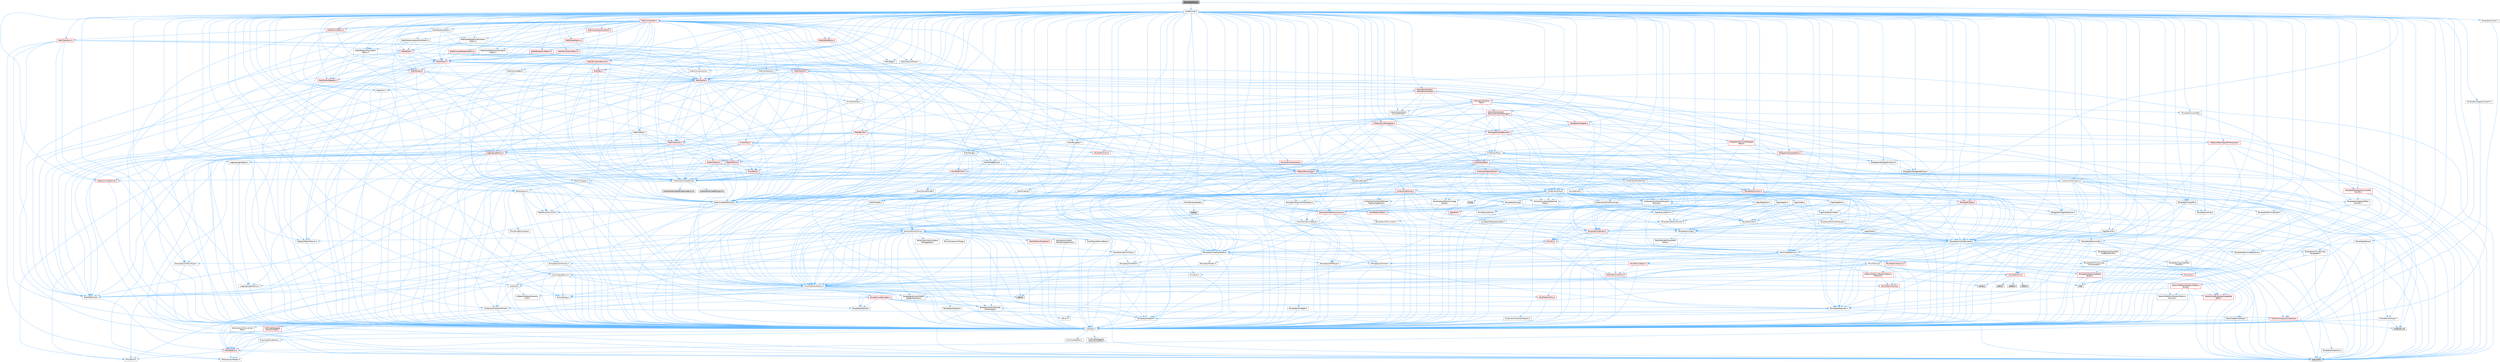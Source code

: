 digraph "TemplateString.h"
{
 // INTERACTIVE_SVG=YES
 // LATEX_PDF_SIZE
  bgcolor="transparent";
  edge [fontname=Helvetica,fontsize=10,labelfontname=Helvetica,labelfontsize=10];
  node [fontname=Helvetica,fontsize=10,shape=box,height=0.2,width=0.4];
  Node1 [id="Node000001",label="TemplateString.h",height=0.2,width=0.4,color="gray40", fillcolor="grey60", style="filled", fontcolor="black",tooltip=" "];
  Node1 -> Node2 [id="edge1_Node000001_Node000002",color="steelblue1",style="solid",tooltip=" "];
  Node2 [id="Node000002",label="Containers/Array.h",height=0.2,width=0.4,color="grey40", fillcolor="white", style="filled",URL="$df/dd0/Array_8h.html",tooltip=" "];
  Node2 -> Node3 [id="edge2_Node000002_Node000003",color="steelblue1",style="solid",tooltip=" "];
  Node3 [id="Node000003",label="CoreTypes.h",height=0.2,width=0.4,color="grey40", fillcolor="white", style="filled",URL="$dc/dec/CoreTypes_8h.html",tooltip=" "];
  Node3 -> Node4 [id="edge3_Node000003_Node000004",color="steelblue1",style="solid",tooltip=" "];
  Node4 [id="Node000004",label="HAL/Platform.h",height=0.2,width=0.4,color="red", fillcolor="#FFF0F0", style="filled",URL="$d9/dd0/Platform_8h.html",tooltip=" "];
  Node4 -> Node5 [id="edge4_Node000004_Node000005",color="steelblue1",style="solid",tooltip=" "];
  Node5 [id="Node000005",label="Misc/Build.h",height=0.2,width=0.4,color="grey40", fillcolor="white", style="filled",URL="$d3/dbb/Build_8h.html",tooltip=" "];
  Node4 -> Node7 [id="edge5_Node000004_Node000007",color="steelblue1",style="solid",tooltip=" "];
  Node7 [id="Node000007",label="type_traits",height=0.2,width=0.4,color="grey60", fillcolor="#E0E0E0", style="filled",tooltip=" "];
  Node4 -> Node8 [id="edge6_Node000004_Node000008",color="steelblue1",style="solid",tooltip=" "];
  Node8 [id="Node000008",label="PreprocessorHelpers.h",height=0.2,width=0.4,color="grey40", fillcolor="white", style="filled",URL="$db/ddb/PreprocessorHelpers_8h.html",tooltip=" "];
  Node3 -> Node14 [id="edge7_Node000003_Node000014",color="steelblue1",style="solid",tooltip=" "];
  Node14 [id="Node000014",label="ProfilingDebugging\l/UMemoryDefines.h",height=0.2,width=0.4,color="grey40", fillcolor="white", style="filled",URL="$d2/da2/UMemoryDefines_8h.html",tooltip=" "];
  Node3 -> Node15 [id="edge8_Node000003_Node000015",color="steelblue1",style="solid",tooltip=" "];
  Node15 [id="Node000015",label="Misc/CoreMiscDefines.h",height=0.2,width=0.4,color="grey40", fillcolor="white", style="filled",URL="$da/d38/CoreMiscDefines_8h.html",tooltip=" "];
  Node15 -> Node4 [id="edge9_Node000015_Node000004",color="steelblue1",style="solid",tooltip=" "];
  Node15 -> Node8 [id="edge10_Node000015_Node000008",color="steelblue1",style="solid",tooltip=" "];
  Node3 -> Node16 [id="edge11_Node000003_Node000016",color="steelblue1",style="solid",tooltip=" "];
  Node16 [id="Node000016",label="Misc/CoreDefines.h",height=0.2,width=0.4,color="grey40", fillcolor="white", style="filled",URL="$d3/dd2/CoreDefines_8h.html",tooltip=" "];
  Node2 -> Node17 [id="edge12_Node000002_Node000017",color="steelblue1",style="solid",tooltip=" "];
  Node17 [id="Node000017",label="Misc/AssertionMacros.h",height=0.2,width=0.4,color="grey40", fillcolor="white", style="filled",URL="$d0/dfa/AssertionMacros_8h.html",tooltip=" "];
  Node17 -> Node3 [id="edge13_Node000017_Node000003",color="steelblue1",style="solid",tooltip=" "];
  Node17 -> Node4 [id="edge14_Node000017_Node000004",color="steelblue1",style="solid",tooltip=" "];
  Node17 -> Node18 [id="edge15_Node000017_Node000018",color="steelblue1",style="solid",tooltip=" "];
  Node18 [id="Node000018",label="HAL/PlatformMisc.h",height=0.2,width=0.4,color="red", fillcolor="#FFF0F0", style="filled",URL="$d0/df5/PlatformMisc_8h.html",tooltip=" "];
  Node18 -> Node3 [id="edge16_Node000018_Node000003",color="steelblue1",style="solid",tooltip=" "];
  Node17 -> Node8 [id="edge17_Node000017_Node000008",color="steelblue1",style="solid",tooltip=" "];
  Node17 -> Node54 [id="edge18_Node000017_Node000054",color="steelblue1",style="solid",tooltip=" "];
  Node54 [id="Node000054",label="Templates/EnableIf.h",height=0.2,width=0.4,color="grey40", fillcolor="white", style="filled",URL="$d7/d60/EnableIf_8h.html",tooltip=" "];
  Node54 -> Node3 [id="edge19_Node000054_Node000003",color="steelblue1",style="solid",tooltip=" "];
  Node17 -> Node55 [id="edge20_Node000017_Node000055",color="steelblue1",style="solid",tooltip=" "];
  Node55 [id="Node000055",label="Templates/IsArrayOrRefOf\lTypeByPredicate.h",height=0.2,width=0.4,color="grey40", fillcolor="white", style="filled",URL="$d6/da1/IsArrayOrRefOfTypeByPredicate_8h.html",tooltip=" "];
  Node55 -> Node3 [id="edge21_Node000055_Node000003",color="steelblue1",style="solid",tooltip=" "];
  Node17 -> Node56 [id="edge22_Node000017_Node000056",color="steelblue1",style="solid",tooltip=" "];
  Node56 [id="Node000056",label="Templates/IsValidVariadic\lFunctionArg.h",height=0.2,width=0.4,color="grey40", fillcolor="white", style="filled",URL="$d0/dc8/IsValidVariadicFunctionArg_8h.html",tooltip=" "];
  Node56 -> Node3 [id="edge23_Node000056_Node000003",color="steelblue1",style="solid",tooltip=" "];
  Node56 -> Node57 [id="edge24_Node000056_Node000057",color="steelblue1",style="solid",tooltip=" "];
  Node57 [id="Node000057",label="IsEnum.h",height=0.2,width=0.4,color="grey40", fillcolor="white", style="filled",URL="$d4/de5/IsEnum_8h.html",tooltip=" "];
  Node56 -> Node7 [id="edge25_Node000056_Node000007",color="steelblue1",style="solid",tooltip=" "];
  Node17 -> Node58 [id="edge26_Node000017_Node000058",color="steelblue1",style="solid",tooltip=" "];
  Node58 [id="Node000058",label="Traits/IsCharEncodingCompatible\lWith.h",height=0.2,width=0.4,color="red", fillcolor="#FFF0F0", style="filled",URL="$df/dd1/IsCharEncodingCompatibleWith_8h.html",tooltip=" "];
  Node58 -> Node7 [id="edge27_Node000058_Node000007",color="steelblue1",style="solid",tooltip=" "];
  Node17 -> Node60 [id="edge28_Node000017_Node000060",color="steelblue1",style="solid",tooltip=" "];
  Node60 [id="Node000060",label="Misc/VarArgs.h",height=0.2,width=0.4,color="grey40", fillcolor="white", style="filled",URL="$d5/d6f/VarArgs_8h.html",tooltip=" "];
  Node60 -> Node3 [id="edge29_Node000060_Node000003",color="steelblue1",style="solid",tooltip=" "];
  Node17 -> Node61 [id="edge30_Node000017_Node000061",color="steelblue1",style="solid",tooltip=" "];
  Node61 [id="Node000061",label="String/FormatStringSan.h",height=0.2,width=0.4,color="red", fillcolor="#FFF0F0", style="filled",URL="$d3/d8b/FormatStringSan_8h.html",tooltip=" "];
  Node61 -> Node7 [id="edge31_Node000061_Node000007",color="steelblue1",style="solid",tooltip=" "];
  Node61 -> Node3 [id="edge32_Node000061_Node000003",color="steelblue1",style="solid",tooltip=" "];
  Node61 -> Node62 [id="edge33_Node000061_Node000062",color="steelblue1",style="solid",tooltip=" "];
  Node62 [id="Node000062",label="Templates/Requires.h",height=0.2,width=0.4,color="grey40", fillcolor="white", style="filled",URL="$dc/d96/Requires_8h.html",tooltip=" "];
  Node62 -> Node54 [id="edge34_Node000062_Node000054",color="steelblue1",style="solid",tooltip=" "];
  Node62 -> Node7 [id="edge35_Node000062_Node000007",color="steelblue1",style="solid",tooltip=" "];
  Node61 -> Node63 [id="edge36_Node000061_Node000063",color="steelblue1",style="solid",tooltip=" "];
  Node63 [id="Node000063",label="Templates/Identity.h",height=0.2,width=0.4,color="grey40", fillcolor="white", style="filled",URL="$d0/dd5/Identity_8h.html",tooltip=" "];
  Node61 -> Node56 [id="edge37_Node000061_Node000056",color="steelblue1",style="solid",tooltip=" "];
  Node61 -> Node26 [id="edge38_Node000061_Node000026",color="steelblue1",style="solid",tooltip=" "];
  Node26 [id="Node000026",label="Containers/ContainersFwd.h",height=0.2,width=0.4,color="grey40", fillcolor="white", style="filled",URL="$d4/d0a/ContainersFwd_8h.html",tooltip=" "];
  Node26 -> Node4 [id="edge39_Node000026_Node000004",color="steelblue1",style="solid",tooltip=" "];
  Node26 -> Node3 [id="edge40_Node000026_Node000003",color="steelblue1",style="solid",tooltip=" "];
  Node26 -> Node23 [id="edge41_Node000026_Node000023",color="steelblue1",style="solid",tooltip=" "];
  Node23 [id="Node000023",label="Traits/IsContiguousContainer.h",height=0.2,width=0.4,color="red", fillcolor="#FFF0F0", style="filled",URL="$d5/d3c/IsContiguousContainer_8h.html",tooltip=" "];
  Node23 -> Node3 [id="edge42_Node000023_Node000003",color="steelblue1",style="solid",tooltip=" "];
  Node23 -> Node22 [id="edge43_Node000023_Node000022",color="steelblue1",style="solid",tooltip=" "];
  Node22 [id="Node000022",label="initializer_list",height=0.2,width=0.4,color="grey60", fillcolor="#E0E0E0", style="filled",tooltip=" "];
  Node17 -> Node67 [id="edge44_Node000017_Node000067",color="steelblue1",style="solid",tooltip=" "];
  Node67 [id="Node000067",label="atomic",height=0.2,width=0.4,color="grey60", fillcolor="#E0E0E0", style="filled",tooltip=" "];
  Node2 -> Node68 [id="edge45_Node000002_Node000068",color="steelblue1",style="solid",tooltip=" "];
  Node68 [id="Node000068",label="Misc/IntrusiveUnsetOptional\lState.h",height=0.2,width=0.4,color="grey40", fillcolor="white", style="filled",URL="$d2/d0a/IntrusiveUnsetOptionalState_8h.html",tooltip=" "];
  Node68 -> Node69 [id="edge46_Node000068_Node000069",color="steelblue1",style="solid",tooltip=" "];
  Node69 [id="Node000069",label="Misc/OptionalFwd.h",height=0.2,width=0.4,color="grey40", fillcolor="white", style="filled",URL="$dc/d50/OptionalFwd_8h.html",tooltip=" "];
  Node2 -> Node70 [id="edge47_Node000002_Node000070",color="steelblue1",style="solid",tooltip=" "];
  Node70 [id="Node000070",label="Misc/ReverseIterate.h",height=0.2,width=0.4,color="grey40", fillcolor="white", style="filled",URL="$db/de3/ReverseIterate_8h.html",tooltip=" "];
  Node70 -> Node4 [id="edge48_Node000070_Node000004",color="steelblue1",style="solid",tooltip=" "];
  Node70 -> Node71 [id="edge49_Node000070_Node000071",color="steelblue1",style="solid",tooltip=" "];
  Node71 [id="Node000071",label="iterator",height=0.2,width=0.4,color="grey60", fillcolor="#E0E0E0", style="filled",tooltip=" "];
  Node2 -> Node72 [id="edge50_Node000002_Node000072",color="steelblue1",style="solid",tooltip=" "];
  Node72 [id="Node000072",label="HAL/UnrealMemory.h",height=0.2,width=0.4,color="grey40", fillcolor="white", style="filled",URL="$d9/d96/UnrealMemory_8h.html",tooltip=" "];
  Node72 -> Node3 [id="edge51_Node000072_Node000003",color="steelblue1",style="solid",tooltip=" "];
  Node72 -> Node73 [id="edge52_Node000072_Node000073",color="steelblue1",style="solid",tooltip=" "];
  Node73 [id="Node000073",label="GenericPlatform/GenericPlatform\lMemory.h",height=0.2,width=0.4,color="red", fillcolor="#FFF0F0", style="filled",URL="$dd/d22/GenericPlatformMemory_8h.html",tooltip=" "];
  Node73 -> Node25 [id="edge53_Node000073_Node000025",color="steelblue1",style="solid",tooltip=" "];
  Node25 [id="Node000025",label="CoreFwd.h",height=0.2,width=0.4,color="grey40", fillcolor="white", style="filled",URL="$d1/d1e/CoreFwd_8h.html",tooltip=" "];
  Node25 -> Node3 [id="edge54_Node000025_Node000003",color="steelblue1",style="solid",tooltip=" "];
  Node25 -> Node26 [id="edge55_Node000025_Node000026",color="steelblue1",style="solid",tooltip=" "];
  Node25 -> Node27 [id="edge56_Node000025_Node000027",color="steelblue1",style="solid",tooltip=" "];
  Node27 [id="Node000027",label="Math/MathFwd.h",height=0.2,width=0.4,color="grey40", fillcolor="white", style="filled",URL="$d2/d10/MathFwd_8h.html",tooltip=" "];
  Node27 -> Node4 [id="edge57_Node000027_Node000004",color="steelblue1",style="solid",tooltip=" "];
  Node25 -> Node28 [id="edge58_Node000025_Node000028",color="steelblue1",style="solid",tooltip=" "];
  Node28 [id="Node000028",label="UObject/UObjectHierarchy\lFwd.h",height=0.2,width=0.4,color="grey40", fillcolor="white", style="filled",URL="$d3/d13/UObjectHierarchyFwd_8h.html",tooltip=" "];
  Node73 -> Node3 [id="edge59_Node000073_Node000003",color="steelblue1",style="solid",tooltip=" "];
  Node73 -> Node74 [id="edge60_Node000073_Node000074",color="steelblue1",style="solid",tooltip=" "];
  Node74 [id="Node000074",label="HAL/PlatformString.h",height=0.2,width=0.4,color="red", fillcolor="#FFF0F0", style="filled",URL="$db/db5/PlatformString_8h.html",tooltip=" "];
  Node74 -> Node3 [id="edge61_Node000074_Node000003",color="steelblue1",style="solid",tooltip=" "];
  Node73 -> Node32 [id="edge62_Node000073_Node000032",color="steelblue1",style="solid",tooltip=" "];
  Node32 [id="Node000032",label="wchar.h",height=0.2,width=0.4,color="grey60", fillcolor="#E0E0E0", style="filled",tooltip=" "];
  Node72 -> Node76 [id="edge63_Node000072_Node000076",color="steelblue1",style="solid",tooltip=" "];
  Node76 [id="Node000076",label="HAL/MemoryBase.h",height=0.2,width=0.4,color="red", fillcolor="#FFF0F0", style="filled",URL="$d6/d9f/MemoryBase_8h.html",tooltip=" "];
  Node76 -> Node3 [id="edge64_Node000076_Node000003",color="steelblue1",style="solid",tooltip=" "];
  Node76 -> Node47 [id="edge65_Node000076_Node000047",color="steelblue1",style="solid",tooltip=" "];
  Node47 [id="Node000047",label="HAL/PlatformAtomics.h",height=0.2,width=0.4,color="red", fillcolor="#FFF0F0", style="filled",URL="$d3/d36/PlatformAtomics_8h.html",tooltip=" "];
  Node47 -> Node3 [id="edge66_Node000047_Node000003",color="steelblue1",style="solid",tooltip=" "];
  Node76 -> Node30 [id="edge67_Node000076_Node000030",color="steelblue1",style="solid",tooltip=" "];
  Node30 [id="Node000030",label="HAL/PlatformCrt.h",height=0.2,width=0.4,color="red", fillcolor="#FFF0F0", style="filled",URL="$d8/d75/PlatformCrt_8h.html",tooltip=" "];
  Node30 -> Node31 [id="edge68_Node000030_Node000031",color="steelblue1",style="solid",tooltip=" "];
  Node31 [id="Node000031",label="new",height=0.2,width=0.4,color="grey60", fillcolor="#E0E0E0", style="filled",tooltip=" "];
  Node30 -> Node32 [id="edge69_Node000030_Node000032",color="steelblue1",style="solid",tooltip=" "];
  Node30 -> Node33 [id="edge70_Node000030_Node000033",color="steelblue1",style="solid",tooltip=" "];
  Node33 [id="Node000033",label="stddef.h",height=0.2,width=0.4,color="grey60", fillcolor="#E0E0E0", style="filled",tooltip=" "];
  Node30 -> Node34 [id="edge71_Node000030_Node000034",color="steelblue1",style="solid",tooltip=" "];
  Node34 [id="Node000034",label="stdlib.h",height=0.2,width=0.4,color="grey60", fillcolor="#E0E0E0", style="filled",tooltip=" "];
  Node30 -> Node35 [id="edge72_Node000030_Node000035",color="steelblue1",style="solid",tooltip=" "];
  Node35 [id="Node000035",label="stdio.h",height=0.2,width=0.4,color="grey60", fillcolor="#E0E0E0", style="filled",tooltip=" "];
  Node76 -> Node77 [id="edge73_Node000076_Node000077",color="steelblue1",style="solid",tooltip=" "];
  Node77 [id="Node000077",label="Misc/Exec.h",height=0.2,width=0.4,color="grey40", fillcolor="white", style="filled",URL="$de/ddb/Exec_8h.html",tooltip=" "];
  Node77 -> Node3 [id="edge74_Node000077_Node000003",color="steelblue1",style="solid",tooltip=" "];
  Node77 -> Node17 [id="edge75_Node000077_Node000017",color="steelblue1",style="solid",tooltip=" "];
  Node76 -> Node78 [id="edge76_Node000076_Node000078",color="steelblue1",style="solid",tooltip=" "];
  Node78 [id="Node000078",label="Misc/OutputDevice.h",height=0.2,width=0.4,color="grey40", fillcolor="white", style="filled",URL="$d7/d32/OutputDevice_8h.html",tooltip=" "];
  Node78 -> Node25 [id="edge77_Node000078_Node000025",color="steelblue1",style="solid",tooltip=" "];
  Node78 -> Node3 [id="edge78_Node000078_Node000003",color="steelblue1",style="solid",tooltip=" "];
  Node78 -> Node79 [id="edge79_Node000078_Node000079",color="steelblue1",style="solid",tooltip=" "];
  Node79 [id="Node000079",label="Logging/LogVerbosity.h",height=0.2,width=0.4,color="grey40", fillcolor="white", style="filled",URL="$d2/d8f/LogVerbosity_8h.html",tooltip=" "];
  Node79 -> Node3 [id="edge80_Node000079_Node000003",color="steelblue1",style="solid",tooltip=" "];
  Node78 -> Node60 [id="edge81_Node000078_Node000060",color="steelblue1",style="solid",tooltip=" "];
  Node78 -> Node55 [id="edge82_Node000078_Node000055",color="steelblue1",style="solid",tooltip=" "];
  Node78 -> Node56 [id="edge83_Node000078_Node000056",color="steelblue1",style="solid",tooltip=" "];
  Node78 -> Node58 [id="edge84_Node000078_Node000058",color="steelblue1",style="solid",tooltip=" "];
  Node72 -> Node89 [id="edge85_Node000072_Node000089",color="steelblue1",style="solid",tooltip=" "];
  Node89 [id="Node000089",label="HAL/PlatformMemory.h",height=0.2,width=0.4,color="red", fillcolor="#FFF0F0", style="filled",URL="$de/d68/PlatformMemory_8h.html",tooltip=" "];
  Node89 -> Node3 [id="edge86_Node000089_Node000003",color="steelblue1",style="solid",tooltip=" "];
  Node89 -> Node73 [id="edge87_Node000089_Node000073",color="steelblue1",style="solid",tooltip=" "];
  Node72 -> Node91 [id="edge88_Node000072_Node000091",color="steelblue1",style="solid",tooltip=" "];
  Node91 [id="Node000091",label="ProfilingDebugging\l/MemoryTrace.h",height=0.2,width=0.4,color="red", fillcolor="#FFF0F0", style="filled",URL="$da/dd7/MemoryTrace_8h.html",tooltip=" "];
  Node91 -> Node4 [id="edge89_Node000091_Node000004",color="steelblue1",style="solid",tooltip=" "];
  Node72 -> Node92 [id="edge90_Node000072_Node000092",color="steelblue1",style="solid",tooltip=" "];
  Node92 [id="Node000092",label="Templates/IsPointer.h",height=0.2,width=0.4,color="grey40", fillcolor="white", style="filled",URL="$d7/d05/IsPointer_8h.html",tooltip=" "];
  Node92 -> Node3 [id="edge91_Node000092_Node000003",color="steelblue1",style="solid",tooltip=" "];
  Node2 -> Node93 [id="edge92_Node000002_Node000093",color="steelblue1",style="solid",tooltip=" "];
  Node93 [id="Node000093",label="Templates/UnrealTypeTraits.h",height=0.2,width=0.4,color="grey40", fillcolor="white", style="filled",URL="$d2/d2d/UnrealTypeTraits_8h.html",tooltip=" "];
  Node93 -> Node3 [id="edge93_Node000093_Node000003",color="steelblue1",style="solid",tooltip=" "];
  Node93 -> Node92 [id="edge94_Node000093_Node000092",color="steelblue1",style="solid",tooltip=" "];
  Node93 -> Node17 [id="edge95_Node000093_Node000017",color="steelblue1",style="solid",tooltip=" "];
  Node93 -> Node85 [id="edge96_Node000093_Node000085",color="steelblue1",style="solid",tooltip=" "];
  Node85 [id="Node000085",label="Templates/AndOrNot.h",height=0.2,width=0.4,color="grey40", fillcolor="white", style="filled",URL="$db/d0a/AndOrNot_8h.html",tooltip=" "];
  Node85 -> Node3 [id="edge97_Node000085_Node000003",color="steelblue1",style="solid",tooltip=" "];
  Node93 -> Node54 [id="edge98_Node000093_Node000054",color="steelblue1",style="solid",tooltip=" "];
  Node93 -> Node94 [id="edge99_Node000093_Node000094",color="steelblue1",style="solid",tooltip=" "];
  Node94 [id="Node000094",label="Templates/IsArithmetic.h",height=0.2,width=0.4,color="grey40", fillcolor="white", style="filled",URL="$d2/d5d/IsArithmetic_8h.html",tooltip=" "];
  Node94 -> Node3 [id="edge100_Node000094_Node000003",color="steelblue1",style="solid",tooltip=" "];
  Node93 -> Node57 [id="edge101_Node000093_Node000057",color="steelblue1",style="solid",tooltip=" "];
  Node93 -> Node95 [id="edge102_Node000093_Node000095",color="steelblue1",style="solid",tooltip=" "];
  Node95 [id="Node000095",label="Templates/Models.h",height=0.2,width=0.4,color="grey40", fillcolor="white", style="filled",URL="$d3/d0c/Models_8h.html",tooltip=" "];
  Node95 -> Node63 [id="edge103_Node000095_Node000063",color="steelblue1",style="solid",tooltip=" "];
  Node93 -> Node96 [id="edge104_Node000093_Node000096",color="steelblue1",style="solid",tooltip=" "];
  Node96 [id="Node000096",label="Templates/IsPODType.h",height=0.2,width=0.4,color="grey40", fillcolor="white", style="filled",URL="$d7/db1/IsPODType_8h.html",tooltip=" "];
  Node96 -> Node3 [id="edge105_Node000096_Node000003",color="steelblue1",style="solid",tooltip=" "];
  Node93 -> Node97 [id="edge106_Node000093_Node000097",color="steelblue1",style="solid",tooltip=" "];
  Node97 [id="Node000097",label="Templates/IsUECoreType.h",height=0.2,width=0.4,color="grey40", fillcolor="white", style="filled",URL="$d1/db8/IsUECoreType_8h.html",tooltip=" "];
  Node97 -> Node3 [id="edge107_Node000097_Node000003",color="steelblue1",style="solid",tooltip=" "];
  Node97 -> Node7 [id="edge108_Node000097_Node000007",color="steelblue1",style="solid",tooltip=" "];
  Node93 -> Node86 [id="edge109_Node000093_Node000086",color="steelblue1",style="solid",tooltip=" "];
  Node86 [id="Node000086",label="Templates/IsTriviallyCopy\lConstructible.h",height=0.2,width=0.4,color="grey40", fillcolor="white", style="filled",URL="$d3/d78/IsTriviallyCopyConstructible_8h.html",tooltip=" "];
  Node86 -> Node3 [id="edge110_Node000086_Node000003",color="steelblue1",style="solid",tooltip=" "];
  Node86 -> Node7 [id="edge111_Node000086_Node000007",color="steelblue1",style="solid",tooltip=" "];
  Node2 -> Node98 [id="edge112_Node000002_Node000098",color="steelblue1",style="solid",tooltip=" "];
  Node98 [id="Node000098",label="Templates/UnrealTemplate.h",height=0.2,width=0.4,color="grey40", fillcolor="white", style="filled",URL="$d4/d24/UnrealTemplate_8h.html",tooltip=" "];
  Node98 -> Node3 [id="edge113_Node000098_Node000003",color="steelblue1",style="solid",tooltip=" "];
  Node98 -> Node92 [id="edge114_Node000098_Node000092",color="steelblue1",style="solid",tooltip=" "];
  Node98 -> Node72 [id="edge115_Node000098_Node000072",color="steelblue1",style="solid",tooltip=" "];
  Node98 -> Node99 [id="edge116_Node000098_Node000099",color="steelblue1",style="solid",tooltip=" "];
  Node99 [id="Node000099",label="Templates/CopyQualifiers\lAndRefsFromTo.h",height=0.2,width=0.4,color="grey40", fillcolor="white", style="filled",URL="$d3/db3/CopyQualifiersAndRefsFromTo_8h.html",tooltip=" "];
  Node99 -> Node100 [id="edge117_Node000099_Node000100",color="steelblue1",style="solid",tooltip=" "];
  Node100 [id="Node000100",label="Templates/CopyQualifiers\lFromTo.h",height=0.2,width=0.4,color="grey40", fillcolor="white", style="filled",URL="$d5/db4/CopyQualifiersFromTo_8h.html",tooltip=" "];
  Node98 -> Node93 [id="edge118_Node000098_Node000093",color="steelblue1",style="solid",tooltip=" "];
  Node98 -> Node101 [id="edge119_Node000098_Node000101",color="steelblue1",style="solid",tooltip=" "];
  Node101 [id="Node000101",label="Templates/RemoveReference.h",height=0.2,width=0.4,color="grey40", fillcolor="white", style="filled",URL="$da/dbe/RemoveReference_8h.html",tooltip=" "];
  Node101 -> Node3 [id="edge120_Node000101_Node000003",color="steelblue1",style="solid",tooltip=" "];
  Node98 -> Node62 [id="edge121_Node000098_Node000062",color="steelblue1",style="solid",tooltip=" "];
  Node98 -> Node102 [id="edge122_Node000098_Node000102",color="steelblue1",style="solid",tooltip=" "];
  Node102 [id="Node000102",label="Templates/TypeCompatible\lBytes.h",height=0.2,width=0.4,color="red", fillcolor="#FFF0F0", style="filled",URL="$df/d0a/TypeCompatibleBytes_8h.html",tooltip=" "];
  Node102 -> Node3 [id="edge123_Node000102_Node000003",color="steelblue1",style="solid",tooltip=" "];
  Node102 -> Node31 [id="edge124_Node000102_Node000031",color="steelblue1",style="solid",tooltip=" "];
  Node102 -> Node7 [id="edge125_Node000102_Node000007",color="steelblue1",style="solid",tooltip=" "];
  Node98 -> Node63 [id="edge126_Node000098_Node000063",color="steelblue1",style="solid",tooltip=" "];
  Node98 -> Node23 [id="edge127_Node000098_Node000023",color="steelblue1",style="solid",tooltip=" "];
  Node98 -> Node103 [id="edge128_Node000098_Node000103",color="steelblue1",style="solid",tooltip=" "];
  Node103 [id="Node000103",label="Traits/UseBitwiseSwap.h",height=0.2,width=0.4,color="grey40", fillcolor="white", style="filled",URL="$db/df3/UseBitwiseSwap_8h.html",tooltip=" "];
  Node103 -> Node3 [id="edge129_Node000103_Node000003",color="steelblue1",style="solid",tooltip=" "];
  Node103 -> Node7 [id="edge130_Node000103_Node000007",color="steelblue1",style="solid",tooltip=" "];
  Node98 -> Node7 [id="edge131_Node000098_Node000007",color="steelblue1",style="solid",tooltip=" "];
  Node2 -> Node104 [id="edge132_Node000002_Node000104",color="steelblue1",style="solid",tooltip=" "];
  Node104 [id="Node000104",label="Containers/AllowShrinking.h",height=0.2,width=0.4,color="grey40", fillcolor="white", style="filled",URL="$d7/d1a/AllowShrinking_8h.html",tooltip=" "];
  Node104 -> Node3 [id="edge133_Node000104_Node000003",color="steelblue1",style="solid",tooltip=" "];
  Node2 -> Node105 [id="edge134_Node000002_Node000105",color="steelblue1",style="solid",tooltip=" "];
  Node105 [id="Node000105",label="Containers/ContainerAllocation\lPolicies.h",height=0.2,width=0.4,color="grey40", fillcolor="white", style="filled",URL="$d7/dff/ContainerAllocationPolicies_8h.html",tooltip=" "];
  Node105 -> Node3 [id="edge135_Node000105_Node000003",color="steelblue1",style="solid",tooltip=" "];
  Node105 -> Node106 [id="edge136_Node000105_Node000106",color="steelblue1",style="solid",tooltip=" "];
  Node106 [id="Node000106",label="Containers/ContainerHelpers.h",height=0.2,width=0.4,color="grey40", fillcolor="white", style="filled",URL="$d7/d33/ContainerHelpers_8h.html",tooltip=" "];
  Node106 -> Node3 [id="edge137_Node000106_Node000003",color="steelblue1",style="solid",tooltip=" "];
  Node105 -> Node105 [id="edge138_Node000105_Node000105",color="steelblue1",style="solid",tooltip=" "];
  Node105 -> Node107 [id="edge139_Node000105_Node000107",color="steelblue1",style="solid",tooltip=" "];
  Node107 [id="Node000107",label="HAL/PlatformMath.h",height=0.2,width=0.4,color="red", fillcolor="#FFF0F0", style="filled",URL="$dc/d53/PlatformMath_8h.html",tooltip=" "];
  Node107 -> Node3 [id="edge140_Node000107_Node000003",color="steelblue1",style="solid",tooltip=" "];
  Node105 -> Node72 [id="edge141_Node000105_Node000072",color="steelblue1",style="solid",tooltip=" "];
  Node105 -> Node40 [id="edge142_Node000105_Node000040",color="steelblue1",style="solid",tooltip=" "];
  Node40 [id="Node000040",label="Math/NumericLimits.h",height=0.2,width=0.4,color="grey40", fillcolor="white", style="filled",URL="$df/d1b/NumericLimits_8h.html",tooltip=" "];
  Node40 -> Node3 [id="edge143_Node000040_Node000003",color="steelblue1",style="solid",tooltip=" "];
  Node105 -> Node17 [id="edge144_Node000105_Node000017",color="steelblue1",style="solid",tooltip=" "];
  Node105 -> Node115 [id="edge145_Node000105_Node000115",color="steelblue1",style="solid",tooltip=" "];
  Node115 [id="Node000115",label="Templates/IsPolymorphic.h",height=0.2,width=0.4,color="grey40", fillcolor="white", style="filled",URL="$dc/d20/IsPolymorphic_8h.html",tooltip=" "];
  Node105 -> Node116 [id="edge146_Node000105_Node000116",color="steelblue1",style="solid",tooltip=" "];
  Node116 [id="Node000116",label="Templates/MemoryOps.h",height=0.2,width=0.4,color="grey40", fillcolor="white", style="filled",URL="$db/dea/MemoryOps_8h.html",tooltip=" "];
  Node116 -> Node3 [id="edge147_Node000116_Node000003",color="steelblue1",style="solid",tooltip=" "];
  Node116 -> Node72 [id="edge148_Node000116_Node000072",color="steelblue1",style="solid",tooltip=" "];
  Node116 -> Node87 [id="edge149_Node000116_Node000087",color="steelblue1",style="solid",tooltip=" "];
  Node87 [id="Node000087",label="Templates/IsTriviallyCopy\lAssignable.h",height=0.2,width=0.4,color="grey40", fillcolor="white", style="filled",URL="$d2/df2/IsTriviallyCopyAssignable_8h.html",tooltip=" "];
  Node87 -> Node3 [id="edge150_Node000087_Node000003",color="steelblue1",style="solid",tooltip=" "];
  Node87 -> Node7 [id="edge151_Node000087_Node000007",color="steelblue1",style="solid",tooltip=" "];
  Node116 -> Node86 [id="edge152_Node000116_Node000086",color="steelblue1",style="solid",tooltip=" "];
  Node116 -> Node62 [id="edge153_Node000116_Node000062",color="steelblue1",style="solid",tooltip=" "];
  Node116 -> Node93 [id="edge154_Node000116_Node000093",color="steelblue1",style="solid",tooltip=" "];
  Node116 -> Node103 [id="edge155_Node000116_Node000103",color="steelblue1",style="solid",tooltip=" "];
  Node116 -> Node31 [id="edge156_Node000116_Node000031",color="steelblue1",style="solid",tooltip=" "];
  Node116 -> Node7 [id="edge157_Node000116_Node000007",color="steelblue1",style="solid",tooltip=" "];
  Node105 -> Node102 [id="edge158_Node000105_Node000102",color="steelblue1",style="solid",tooltip=" "];
  Node105 -> Node7 [id="edge159_Node000105_Node000007",color="steelblue1",style="solid",tooltip=" "];
  Node2 -> Node117 [id="edge160_Node000002_Node000117",color="steelblue1",style="solid",tooltip=" "];
  Node117 [id="Node000117",label="Containers/ContainerElement\lTypeCompatibility.h",height=0.2,width=0.4,color="grey40", fillcolor="white", style="filled",URL="$df/ddf/ContainerElementTypeCompatibility_8h.html",tooltip=" "];
  Node117 -> Node3 [id="edge161_Node000117_Node000003",color="steelblue1",style="solid",tooltip=" "];
  Node117 -> Node93 [id="edge162_Node000117_Node000093",color="steelblue1",style="solid",tooltip=" "];
  Node2 -> Node118 [id="edge163_Node000002_Node000118",color="steelblue1",style="solid",tooltip=" "];
  Node118 [id="Node000118",label="Serialization/Archive.h",height=0.2,width=0.4,color="grey40", fillcolor="white", style="filled",URL="$d7/d3b/Archive_8h.html",tooltip=" "];
  Node118 -> Node25 [id="edge164_Node000118_Node000025",color="steelblue1",style="solid",tooltip=" "];
  Node118 -> Node3 [id="edge165_Node000118_Node000003",color="steelblue1",style="solid",tooltip=" "];
  Node118 -> Node119 [id="edge166_Node000118_Node000119",color="steelblue1",style="solid",tooltip=" "];
  Node119 [id="Node000119",label="HAL/PlatformProperties.h",height=0.2,width=0.4,color="red", fillcolor="#FFF0F0", style="filled",URL="$d9/db0/PlatformProperties_8h.html",tooltip=" "];
  Node119 -> Node3 [id="edge167_Node000119_Node000003",color="steelblue1",style="solid",tooltip=" "];
  Node118 -> Node122 [id="edge168_Node000118_Node000122",color="steelblue1",style="solid",tooltip=" "];
  Node122 [id="Node000122",label="Internationalization\l/TextNamespaceFwd.h",height=0.2,width=0.4,color="grey40", fillcolor="white", style="filled",URL="$d8/d97/TextNamespaceFwd_8h.html",tooltip=" "];
  Node122 -> Node3 [id="edge169_Node000122_Node000003",color="steelblue1",style="solid",tooltip=" "];
  Node118 -> Node27 [id="edge170_Node000118_Node000027",color="steelblue1",style="solid",tooltip=" "];
  Node118 -> Node17 [id="edge171_Node000118_Node000017",color="steelblue1",style="solid",tooltip=" "];
  Node118 -> Node5 [id="edge172_Node000118_Node000005",color="steelblue1",style="solid",tooltip=" "];
  Node118 -> Node41 [id="edge173_Node000118_Node000041",color="steelblue1",style="solid",tooltip=" "];
  Node41 [id="Node000041",label="Misc/CompressionFlags.h",height=0.2,width=0.4,color="grey40", fillcolor="white", style="filled",URL="$d9/d76/CompressionFlags_8h.html",tooltip=" "];
  Node118 -> Node123 [id="edge174_Node000118_Node000123",color="steelblue1",style="solid",tooltip=" "];
  Node123 [id="Node000123",label="Misc/EngineVersionBase.h",height=0.2,width=0.4,color="grey40", fillcolor="white", style="filled",URL="$d5/d2b/EngineVersionBase_8h.html",tooltip=" "];
  Node123 -> Node3 [id="edge175_Node000123_Node000003",color="steelblue1",style="solid",tooltip=" "];
  Node118 -> Node60 [id="edge176_Node000118_Node000060",color="steelblue1",style="solid",tooltip=" "];
  Node118 -> Node124 [id="edge177_Node000118_Node000124",color="steelblue1",style="solid",tooltip=" "];
  Node124 [id="Node000124",label="Serialization/ArchiveCook\lData.h",height=0.2,width=0.4,color="grey40", fillcolor="white", style="filled",URL="$dc/db6/ArchiveCookData_8h.html",tooltip=" "];
  Node124 -> Node4 [id="edge178_Node000124_Node000004",color="steelblue1",style="solid",tooltip=" "];
  Node118 -> Node125 [id="edge179_Node000118_Node000125",color="steelblue1",style="solid",tooltip=" "];
  Node125 [id="Node000125",label="Serialization/ArchiveSave\lPackageData.h",height=0.2,width=0.4,color="grey40", fillcolor="white", style="filled",URL="$d1/d37/ArchiveSavePackageData_8h.html",tooltip=" "];
  Node118 -> Node54 [id="edge180_Node000118_Node000054",color="steelblue1",style="solid",tooltip=" "];
  Node118 -> Node55 [id="edge181_Node000118_Node000055",color="steelblue1",style="solid",tooltip=" "];
  Node118 -> Node126 [id="edge182_Node000118_Node000126",color="steelblue1",style="solid",tooltip=" "];
  Node126 [id="Node000126",label="Templates/IsEnumClass.h",height=0.2,width=0.4,color="grey40", fillcolor="white", style="filled",URL="$d7/d15/IsEnumClass_8h.html",tooltip=" "];
  Node126 -> Node3 [id="edge183_Node000126_Node000003",color="steelblue1",style="solid",tooltip=" "];
  Node126 -> Node85 [id="edge184_Node000126_Node000085",color="steelblue1",style="solid",tooltip=" "];
  Node118 -> Node112 [id="edge185_Node000118_Node000112",color="steelblue1",style="solid",tooltip=" "];
  Node112 [id="Node000112",label="Templates/IsSigned.h",height=0.2,width=0.4,color="grey40", fillcolor="white", style="filled",URL="$d8/dd8/IsSigned_8h.html",tooltip=" "];
  Node112 -> Node3 [id="edge186_Node000112_Node000003",color="steelblue1",style="solid",tooltip=" "];
  Node118 -> Node56 [id="edge187_Node000118_Node000056",color="steelblue1",style="solid",tooltip=" "];
  Node118 -> Node98 [id="edge188_Node000118_Node000098",color="steelblue1",style="solid",tooltip=" "];
  Node118 -> Node58 [id="edge189_Node000118_Node000058",color="steelblue1",style="solid",tooltip=" "];
  Node118 -> Node127 [id="edge190_Node000118_Node000127",color="steelblue1",style="solid",tooltip=" "];
  Node127 [id="Node000127",label="UObject/ObjectVersion.h",height=0.2,width=0.4,color="grey40", fillcolor="white", style="filled",URL="$da/d63/ObjectVersion_8h.html",tooltip=" "];
  Node127 -> Node3 [id="edge191_Node000127_Node000003",color="steelblue1",style="solid",tooltip=" "];
  Node2 -> Node128 [id="edge192_Node000002_Node000128",color="steelblue1",style="solid",tooltip=" "];
  Node128 [id="Node000128",label="Serialization/MemoryImage\lWriter.h",height=0.2,width=0.4,color="grey40", fillcolor="white", style="filled",URL="$d0/d08/MemoryImageWriter_8h.html",tooltip=" "];
  Node128 -> Node3 [id="edge193_Node000128_Node000003",color="steelblue1",style="solid",tooltip=" "];
  Node128 -> Node129 [id="edge194_Node000128_Node000129",color="steelblue1",style="solid",tooltip=" "];
  Node129 [id="Node000129",label="Serialization/MemoryLayout.h",height=0.2,width=0.4,color="red", fillcolor="#FFF0F0", style="filled",URL="$d7/d66/MemoryLayout_8h.html",tooltip=" "];
  Node129 -> Node132 [id="edge195_Node000129_Node000132",color="steelblue1",style="solid",tooltip=" "];
  Node132 [id="Node000132",label="Containers/EnumAsByte.h",height=0.2,width=0.4,color="grey40", fillcolor="white", style="filled",URL="$d6/d9a/EnumAsByte_8h.html",tooltip=" "];
  Node132 -> Node3 [id="edge196_Node000132_Node000003",color="steelblue1",style="solid",tooltip=" "];
  Node132 -> Node96 [id="edge197_Node000132_Node000096",color="steelblue1",style="solid",tooltip=" "];
  Node132 -> Node133 [id="edge198_Node000132_Node000133",color="steelblue1",style="solid",tooltip=" "];
  Node133 [id="Node000133",label="Templates/TypeHash.h",height=0.2,width=0.4,color="red", fillcolor="#FFF0F0", style="filled",URL="$d1/d62/TypeHash_8h.html",tooltip=" "];
  Node133 -> Node3 [id="edge199_Node000133_Node000003",color="steelblue1",style="solid",tooltip=" "];
  Node133 -> Node62 [id="edge200_Node000133_Node000062",color="steelblue1",style="solid",tooltip=" "];
  Node133 -> Node134 [id="edge201_Node000133_Node000134",color="steelblue1",style="solid",tooltip=" "];
  Node134 [id="Node000134",label="Misc/Crc.h",height=0.2,width=0.4,color="red", fillcolor="#FFF0F0", style="filled",URL="$d4/dd2/Crc_8h.html",tooltip=" "];
  Node134 -> Node3 [id="edge202_Node000134_Node000003",color="steelblue1",style="solid",tooltip=" "];
  Node134 -> Node74 [id="edge203_Node000134_Node000074",color="steelblue1",style="solid",tooltip=" "];
  Node134 -> Node17 [id="edge204_Node000134_Node000017",color="steelblue1",style="solid",tooltip=" "];
  Node134 -> Node135 [id="edge205_Node000134_Node000135",color="steelblue1",style="solid",tooltip=" "];
  Node135 [id="Node000135",label="Misc/CString.h",height=0.2,width=0.4,color="grey40", fillcolor="white", style="filled",URL="$d2/d49/CString_8h.html",tooltip=" "];
  Node135 -> Node3 [id="edge206_Node000135_Node000003",color="steelblue1",style="solid",tooltip=" "];
  Node135 -> Node30 [id="edge207_Node000135_Node000030",color="steelblue1",style="solid",tooltip=" "];
  Node135 -> Node74 [id="edge208_Node000135_Node000074",color="steelblue1",style="solid",tooltip=" "];
  Node135 -> Node17 [id="edge209_Node000135_Node000017",color="steelblue1",style="solid",tooltip=" "];
  Node135 -> Node136 [id="edge210_Node000135_Node000136",color="steelblue1",style="solid",tooltip=" "];
  Node136 [id="Node000136",label="Misc/Char.h",height=0.2,width=0.4,color="red", fillcolor="#FFF0F0", style="filled",URL="$d0/d58/Char_8h.html",tooltip=" "];
  Node136 -> Node3 [id="edge211_Node000136_Node000003",color="steelblue1",style="solid",tooltip=" "];
  Node136 -> Node7 [id="edge212_Node000136_Node000007",color="steelblue1",style="solid",tooltip=" "];
  Node135 -> Node60 [id="edge213_Node000135_Node000060",color="steelblue1",style="solid",tooltip=" "];
  Node135 -> Node55 [id="edge214_Node000135_Node000055",color="steelblue1",style="solid",tooltip=" "];
  Node135 -> Node56 [id="edge215_Node000135_Node000056",color="steelblue1",style="solid",tooltip=" "];
  Node135 -> Node58 [id="edge216_Node000135_Node000058",color="steelblue1",style="solid",tooltip=" "];
  Node134 -> Node136 [id="edge217_Node000134_Node000136",color="steelblue1",style="solid",tooltip=" "];
  Node134 -> Node93 [id="edge218_Node000134_Node000093",color="steelblue1",style="solid",tooltip=" "];
  Node133 -> Node7 [id="edge219_Node000133_Node000007",color="steelblue1",style="solid",tooltip=" "];
  Node129 -> Node72 [id="edge220_Node000129_Node000072",color="steelblue1",style="solid",tooltip=" "];
  Node129 -> Node54 [id="edge221_Node000129_Node000054",color="steelblue1",style="solid",tooltip=" "];
  Node129 -> Node115 [id="edge222_Node000129_Node000115",color="steelblue1",style="solid",tooltip=" "];
  Node129 -> Node95 [id="edge223_Node000129_Node000095",color="steelblue1",style="solid",tooltip=" "];
  Node129 -> Node98 [id="edge224_Node000129_Node000098",color="steelblue1",style="solid",tooltip=" "];
  Node2 -> Node142 [id="edge225_Node000002_Node000142",color="steelblue1",style="solid",tooltip=" "];
  Node142 [id="Node000142",label="Algo/Heapify.h",height=0.2,width=0.4,color="grey40", fillcolor="white", style="filled",URL="$d0/d2a/Heapify_8h.html",tooltip=" "];
  Node142 -> Node143 [id="edge226_Node000142_Node000143",color="steelblue1",style="solid",tooltip=" "];
  Node143 [id="Node000143",label="Algo/Impl/BinaryHeap.h",height=0.2,width=0.4,color="grey40", fillcolor="white", style="filled",URL="$d7/da3/Algo_2Impl_2BinaryHeap_8h.html",tooltip=" "];
  Node143 -> Node144 [id="edge227_Node000143_Node000144",color="steelblue1",style="solid",tooltip=" "];
  Node144 [id="Node000144",label="Templates/Invoke.h",height=0.2,width=0.4,color="grey40", fillcolor="white", style="filled",URL="$d7/deb/Invoke_8h.html",tooltip=" "];
  Node144 -> Node3 [id="edge228_Node000144_Node000003",color="steelblue1",style="solid",tooltip=" "];
  Node144 -> Node145 [id="edge229_Node000144_Node000145",color="steelblue1",style="solid",tooltip=" "];
  Node145 [id="Node000145",label="Traits/MemberFunctionPtr\lOuter.h",height=0.2,width=0.4,color="grey40", fillcolor="white", style="filled",URL="$db/da7/MemberFunctionPtrOuter_8h.html",tooltip=" "];
  Node144 -> Node98 [id="edge230_Node000144_Node000098",color="steelblue1",style="solid",tooltip=" "];
  Node144 -> Node7 [id="edge231_Node000144_Node000007",color="steelblue1",style="solid",tooltip=" "];
  Node143 -> Node146 [id="edge232_Node000143_Node000146",color="steelblue1",style="solid",tooltip=" "];
  Node146 [id="Node000146",label="Templates/Projection.h",height=0.2,width=0.4,color="grey40", fillcolor="white", style="filled",URL="$d7/df0/Projection_8h.html",tooltip=" "];
  Node146 -> Node7 [id="edge233_Node000146_Node000007",color="steelblue1",style="solid",tooltip=" "];
  Node143 -> Node147 [id="edge234_Node000143_Node000147",color="steelblue1",style="solid",tooltip=" "];
  Node147 [id="Node000147",label="Templates/ReversePredicate.h",height=0.2,width=0.4,color="grey40", fillcolor="white", style="filled",URL="$d8/d28/ReversePredicate_8h.html",tooltip=" "];
  Node147 -> Node144 [id="edge235_Node000147_Node000144",color="steelblue1",style="solid",tooltip=" "];
  Node147 -> Node98 [id="edge236_Node000147_Node000098",color="steelblue1",style="solid",tooltip=" "];
  Node143 -> Node7 [id="edge237_Node000143_Node000007",color="steelblue1",style="solid",tooltip=" "];
  Node142 -> Node148 [id="edge238_Node000142_Node000148",color="steelblue1",style="solid",tooltip=" "];
  Node148 [id="Node000148",label="Templates/IdentityFunctor.h",height=0.2,width=0.4,color="grey40", fillcolor="white", style="filled",URL="$d7/d2e/IdentityFunctor_8h.html",tooltip=" "];
  Node148 -> Node4 [id="edge239_Node000148_Node000004",color="steelblue1",style="solid",tooltip=" "];
  Node142 -> Node144 [id="edge240_Node000142_Node000144",color="steelblue1",style="solid",tooltip=" "];
  Node142 -> Node149 [id="edge241_Node000142_Node000149",color="steelblue1",style="solid",tooltip=" "];
  Node149 [id="Node000149",label="Templates/Less.h",height=0.2,width=0.4,color="grey40", fillcolor="white", style="filled",URL="$de/dc8/Less_8h.html",tooltip=" "];
  Node149 -> Node3 [id="edge242_Node000149_Node000003",color="steelblue1",style="solid",tooltip=" "];
  Node149 -> Node98 [id="edge243_Node000149_Node000098",color="steelblue1",style="solid",tooltip=" "];
  Node142 -> Node98 [id="edge244_Node000142_Node000098",color="steelblue1",style="solid",tooltip=" "];
  Node2 -> Node150 [id="edge245_Node000002_Node000150",color="steelblue1",style="solid",tooltip=" "];
  Node150 [id="Node000150",label="Algo/HeapSort.h",height=0.2,width=0.4,color="grey40", fillcolor="white", style="filled",URL="$d3/d92/HeapSort_8h.html",tooltip=" "];
  Node150 -> Node143 [id="edge246_Node000150_Node000143",color="steelblue1",style="solid",tooltip=" "];
  Node150 -> Node148 [id="edge247_Node000150_Node000148",color="steelblue1",style="solid",tooltip=" "];
  Node150 -> Node149 [id="edge248_Node000150_Node000149",color="steelblue1",style="solid",tooltip=" "];
  Node150 -> Node98 [id="edge249_Node000150_Node000098",color="steelblue1",style="solid",tooltip=" "];
  Node2 -> Node151 [id="edge250_Node000002_Node000151",color="steelblue1",style="solid",tooltip=" "];
  Node151 [id="Node000151",label="Algo/IsHeap.h",height=0.2,width=0.4,color="grey40", fillcolor="white", style="filled",URL="$de/d32/IsHeap_8h.html",tooltip=" "];
  Node151 -> Node143 [id="edge251_Node000151_Node000143",color="steelblue1",style="solid",tooltip=" "];
  Node151 -> Node148 [id="edge252_Node000151_Node000148",color="steelblue1",style="solid",tooltip=" "];
  Node151 -> Node144 [id="edge253_Node000151_Node000144",color="steelblue1",style="solid",tooltip=" "];
  Node151 -> Node149 [id="edge254_Node000151_Node000149",color="steelblue1",style="solid",tooltip=" "];
  Node151 -> Node98 [id="edge255_Node000151_Node000098",color="steelblue1",style="solid",tooltip=" "];
  Node2 -> Node143 [id="edge256_Node000002_Node000143",color="steelblue1",style="solid",tooltip=" "];
  Node2 -> Node152 [id="edge257_Node000002_Node000152",color="steelblue1",style="solid",tooltip=" "];
  Node152 [id="Node000152",label="Algo/StableSort.h",height=0.2,width=0.4,color="grey40", fillcolor="white", style="filled",URL="$d7/d3c/StableSort_8h.html",tooltip=" "];
  Node152 -> Node153 [id="edge258_Node000152_Node000153",color="steelblue1",style="solid",tooltip=" "];
  Node153 [id="Node000153",label="Algo/BinarySearch.h",height=0.2,width=0.4,color="grey40", fillcolor="white", style="filled",URL="$db/db4/BinarySearch_8h.html",tooltip=" "];
  Node153 -> Node148 [id="edge259_Node000153_Node000148",color="steelblue1",style="solid",tooltip=" "];
  Node153 -> Node144 [id="edge260_Node000153_Node000144",color="steelblue1",style="solid",tooltip=" "];
  Node153 -> Node149 [id="edge261_Node000153_Node000149",color="steelblue1",style="solid",tooltip=" "];
  Node152 -> Node154 [id="edge262_Node000152_Node000154",color="steelblue1",style="solid",tooltip=" "];
  Node154 [id="Node000154",label="Algo/Rotate.h",height=0.2,width=0.4,color="grey40", fillcolor="white", style="filled",URL="$dd/da7/Rotate_8h.html",tooltip=" "];
  Node154 -> Node98 [id="edge263_Node000154_Node000098",color="steelblue1",style="solid",tooltip=" "];
  Node152 -> Node148 [id="edge264_Node000152_Node000148",color="steelblue1",style="solid",tooltip=" "];
  Node152 -> Node144 [id="edge265_Node000152_Node000144",color="steelblue1",style="solid",tooltip=" "];
  Node152 -> Node149 [id="edge266_Node000152_Node000149",color="steelblue1",style="solid",tooltip=" "];
  Node152 -> Node98 [id="edge267_Node000152_Node000098",color="steelblue1",style="solid",tooltip=" "];
  Node2 -> Node155 [id="edge268_Node000002_Node000155",color="steelblue1",style="solid",tooltip=" "];
  Node155 [id="Node000155",label="Concepts/GetTypeHashable.h",height=0.2,width=0.4,color="grey40", fillcolor="white", style="filled",URL="$d3/da2/GetTypeHashable_8h.html",tooltip=" "];
  Node155 -> Node3 [id="edge269_Node000155_Node000003",color="steelblue1",style="solid",tooltip=" "];
  Node155 -> Node133 [id="edge270_Node000155_Node000133",color="steelblue1",style="solid",tooltip=" "];
  Node2 -> Node148 [id="edge271_Node000002_Node000148",color="steelblue1",style="solid",tooltip=" "];
  Node2 -> Node144 [id="edge272_Node000002_Node000144",color="steelblue1",style="solid",tooltip=" "];
  Node2 -> Node149 [id="edge273_Node000002_Node000149",color="steelblue1",style="solid",tooltip=" "];
  Node2 -> Node156 [id="edge274_Node000002_Node000156",color="steelblue1",style="solid",tooltip=" "];
  Node156 [id="Node000156",label="Templates/LosesQualifiers\lFromTo.h",height=0.2,width=0.4,color="grey40", fillcolor="white", style="filled",URL="$d2/db3/LosesQualifiersFromTo_8h.html",tooltip=" "];
  Node156 -> Node100 [id="edge275_Node000156_Node000100",color="steelblue1",style="solid",tooltip=" "];
  Node156 -> Node7 [id="edge276_Node000156_Node000007",color="steelblue1",style="solid",tooltip=" "];
  Node2 -> Node62 [id="edge277_Node000002_Node000062",color="steelblue1",style="solid",tooltip=" "];
  Node2 -> Node157 [id="edge278_Node000002_Node000157",color="steelblue1",style="solid",tooltip=" "];
  Node157 [id="Node000157",label="Templates/Sorting.h",height=0.2,width=0.4,color="grey40", fillcolor="white", style="filled",URL="$d3/d9e/Sorting_8h.html",tooltip=" "];
  Node157 -> Node3 [id="edge279_Node000157_Node000003",color="steelblue1",style="solid",tooltip=" "];
  Node157 -> Node153 [id="edge280_Node000157_Node000153",color="steelblue1",style="solid",tooltip=" "];
  Node157 -> Node158 [id="edge281_Node000157_Node000158",color="steelblue1",style="solid",tooltip=" "];
  Node158 [id="Node000158",label="Algo/Sort.h",height=0.2,width=0.4,color="red", fillcolor="#FFF0F0", style="filled",URL="$d1/d87/Sort_8h.html",tooltip=" "];
  Node157 -> Node107 [id="edge282_Node000157_Node000107",color="steelblue1",style="solid",tooltip=" "];
  Node157 -> Node149 [id="edge283_Node000157_Node000149",color="steelblue1",style="solid",tooltip=" "];
  Node2 -> Node161 [id="edge284_Node000002_Node000161",color="steelblue1",style="solid",tooltip=" "];
  Node161 [id="Node000161",label="Templates/AlignmentTemplates.h",height=0.2,width=0.4,color="grey40", fillcolor="white", style="filled",URL="$dd/d32/AlignmentTemplates_8h.html",tooltip=" "];
  Node161 -> Node3 [id="edge285_Node000161_Node000003",color="steelblue1",style="solid",tooltip=" "];
  Node161 -> Node83 [id="edge286_Node000161_Node000083",color="steelblue1",style="solid",tooltip=" "];
  Node83 [id="Node000083",label="Templates/IsIntegral.h",height=0.2,width=0.4,color="grey40", fillcolor="white", style="filled",URL="$da/d64/IsIntegral_8h.html",tooltip=" "];
  Node83 -> Node3 [id="edge287_Node000083_Node000003",color="steelblue1",style="solid",tooltip=" "];
  Node161 -> Node92 [id="edge288_Node000161_Node000092",color="steelblue1",style="solid",tooltip=" "];
  Node2 -> Node21 [id="edge289_Node000002_Node000021",color="steelblue1",style="solid",tooltip=" "];
  Node21 [id="Node000021",label="Traits/ElementType.h",height=0.2,width=0.4,color="grey40", fillcolor="white", style="filled",URL="$d5/d4f/ElementType_8h.html",tooltip=" "];
  Node21 -> Node4 [id="edge290_Node000021_Node000004",color="steelblue1",style="solid",tooltip=" "];
  Node21 -> Node22 [id="edge291_Node000021_Node000022",color="steelblue1",style="solid",tooltip=" "];
  Node21 -> Node7 [id="edge292_Node000021_Node000007",color="steelblue1",style="solid",tooltip=" "];
  Node2 -> Node113 [id="edge293_Node000002_Node000113",color="steelblue1",style="solid",tooltip=" "];
  Node113 [id="Node000113",label="limits",height=0.2,width=0.4,color="grey60", fillcolor="#E0E0E0", style="filled",tooltip=" "];
  Node2 -> Node7 [id="edge294_Node000002_Node000007",color="steelblue1",style="solid",tooltip=" "];
  Node1 -> Node162 [id="edge295_Node000001_Node000162",color="steelblue1",style="solid",tooltip=" "];
  Node162 [id="Node000162",label="Containers/UnrealString.h",height=0.2,width=0.4,color="grey40", fillcolor="white", style="filled",URL="$d5/dba/UnrealString_8h.html",tooltip=" "];
  Node162 -> Node163 [id="edge296_Node000162_Node000163",color="steelblue1",style="solid",tooltip=" "];
  Node163 [id="Node000163",label="Containers/UnrealStringIncludes.h.inl",height=0.2,width=0.4,color="grey60", fillcolor="#E0E0E0", style="filled",tooltip=" "];
  Node162 -> Node164 [id="edge297_Node000162_Node000164",color="steelblue1",style="solid",tooltip=" "];
  Node164 [id="Node000164",label="Containers/UnrealString.h.inl",height=0.2,width=0.4,color="grey60", fillcolor="#E0E0E0", style="filled",tooltip=" "];
  Node162 -> Node165 [id="edge298_Node000162_Node000165",color="steelblue1",style="solid",tooltip=" "];
  Node165 [id="Node000165",label="Misc/StringFormatArg.h",height=0.2,width=0.4,color="grey40", fillcolor="white", style="filled",URL="$d2/d16/StringFormatArg_8h.html",tooltip=" "];
  Node165 -> Node26 [id="edge299_Node000165_Node000026",color="steelblue1",style="solid",tooltip=" "];
  Node1 -> Node166 [id="edge300_Node000001_Node000166",color="steelblue1",style="solid",tooltip=" "];
  Node166 [id="Node000166",label="CoreMinimal.h",height=0.2,width=0.4,color="grey40", fillcolor="white", style="filled",URL="$d7/d67/CoreMinimal_8h.html",tooltip=" "];
  Node166 -> Node3 [id="edge301_Node000166_Node000003",color="steelblue1",style="solid",tooltip=" "];
  Node166 -> Node25 [id="edge302_Node000166_Node000025",color="steelblue1",style="solid",tooltip=" "];
  Node166 -> Node28 [id="edge303_Node000166_Node000028",color="steelblue1",style="solid",tooltip=" "];
  Node166 -> Node26 [id="edge304_Node000166_Node000026",color="steelblue1",style="solid",tooltip=" "];
  Node166 -> Node60 [id="edge305_Node000166_Node000060",color="steelblue1",style="solid",tooltip=" "];
  Node166 -> Node79 [id="edge306_Node000166_Node000079",color="steelblue1",style="solid",tooltip=" "];
  Node166 -> Node78 [id="edge307_Node000166_Node000078",color="steelblue1",style="solid",tooltip=" "];
  Node166 -> Node30 [id="edge308_Node000166_Node000030",color="steelblue1",style="solid",tooltip=" "];
  Node166 -> Node18 [id="edge309_Node000166_Node000018",color="steelblue1",style="solid",tooltip=" "];
  Node166 -> Node17 [id="edge310_Node000166_Node000017",color="steelblue1",style="solid",tooltip=" "];
  Node166 -> Node92 [id="edge311_Node000166_Node000092",color="steelblue1",style="solid",tooltip=" "];
  Node166 -> Node89 [id="edge312_Node000166_Node000089",color="steelblue1",style="solid",tooltip=" "];
  Node166 -> Node47 [id="edge313_Node000166_Node000047",color="steelblue1",style="solid",tooltip=" "];
  Node166 -> Node77 [id="edge314_Node000166_Node000077",color="steelblue1",style="solid",tooltip=" "];
  Node166 -> Node76 [id="edge315_Node000166_Node000076",color="steelblue1",style="solid",tooltip=" "];
  Node166 -> Node72 [id="edge316_Node000166_Node000072",color="steelblue1",style="solid",tooltip=" "];
  Node166 -> Node94 [id="edge317_Node000166_Node000094",color="steelblue1",style="solid",tooltip=" "];
  Node166 -> Node85 [id="edge318_Node000166_Node000085",color="steelblue1",style="solid",tooltip=" "];
  Node166 -> Node96 [id="edge319_Node000166_Node000096",color="steelblue1",style="solid",tooltip=" "];
  Node166 -> Node97 [id="edge320_Node000166_Node000097",color="steelblue1",style="solid",tooltip=" "];
  Node166 -> Node86 [id="edge321_Node000166_Node000086",color="steelblue1",style="solid",tooltip=" "];
  Node166 -> Node93 [id="edge322_Node000166_Node000093",color="steelblue1",style="solid",tooltip=" "];
  Node166 -> Node54 [id="edge323_Node000166_Node000054",color="steelblue1",style="solid",tooltip=" "];
  Node166 -> Node101 [id="edge324_Node000166_Node000101",color="steelblue1",style="solid",tooltip=" "];
  Node166 -> Node167 [id="edge325_Node000166_Node000167",color="steelblue1",style="solid",tooltip=" "];
  Node167 [id="Node000167",label="Templates/IntegralConstant.h",height=0.2,width=0.4,color="grey40", fillcolor="white", style="filled",URL="$db/d1b/IntegralConstant_8h.html",tooltip=" "];
  Node167 -> Node3 [id="edge326_Node000167_Node000003",color="steelblue1",style="solid",tooltip=" "];
  Node166 -> Node168 [id="edge327_Node000166_Node000168",color="steelblue1",style="solid",tooltip=" "];
  Node168 [id="Node000168",label="Templates/IsClass.h",height=0.2,width=0.4,color="grey40", fillcolor="white", style="filled",URL="$db/dcb/IsClass_8h.html",tooltip=" "];
  Node168 -> Node3 [id="edge328_Node000168_Node000003",color="steelblue1",style="solid",tooltip=" "];
  Node166 -> Node102 [id="edge329_Node000166_Node000102",color="steelblue1",style="solid",tooltip=" "];
  Node166 -> Node23 [id="edge330_Node000166_Node000023",color="steelblue1",style="solid",tooltip=" "];
  Node166 -> Node98 [id="edge331_Node000166_Node000098",color="steelblue1",style="solid",tooltip=" "];
  Node166 -> Node40 [id="edge332_Node000166_Node000040",color="steelblue1",style="solid",tooltip=" "];
  Node166 -> Node107 [id="edge333_Node000166_Node000107",color="steelblue1",style="solid",tooltip=" "];
  Node166 -> Node87 [id="edge334_Node000166_Node000087",color="steelblue1",style="solid",tooltip=" "];
  Node166 -> Node116 [id="edge335_Node000166_Node000116",color="steelblue1",style="solid",tooltip=" "];
  Node166 -> Node105 [id="edge336_Node000166_Node000105",color="steelblue1",style="solid",tooltip=" "];
  Node166 -> Node126 [id="edge337_Node000166_Node000126",color="steelblue1",style="solid",tooltip=" "];
  Node166 -> Node119 [id="edge338_Node000166_Node000119",color="steelblue1",style="solid",tooltip=" "];
  Node166 -> Node123 [id="edge339_Node000166_Node000123",color="steelblue1",style="solid",tooltip=" "];
  Node166 -> Node122 [id="edge340_Node000166_Node000122",color="steelblue1",style="solid",tooltip=" "];
  Node166 -> Node118 [id="edge341_Node000166_Node000118",color="steelblue1",style="solid",tooltip=" "];
  Node166 -> Node149 [id="edge342_Node000166_Node000149",color="steelblue1",style="solid",tooltip=" "];
  Node166 -> Node157 [id="edge343_Node000166_Node000157",color="steelblue1",style="solid",tooltip=" "];
  Node166 -> Node136 [id="edge344_Node000166_Node000136",color="steelblue1",style="solid",tooltip=" "];
  Node166 -> Node169 [id="edge345_Node000166_Node000169",color="steelblue1",style="solid",tooltip=" "];
  Node169 [id="Node000169",label="GenericPlatform/GenericPlatform\lStricmp.h",height=0.2,width=0.4,color="grey40", fillcolor="white", style="filled",URL="$d2/d86/GenericPlatformStricmp_8h.html",tooltip=" "];
  Node169 -> Node3 [id="edge346_Node000169_Node000003",color="steelblue1",style="solid",tooltip=" "];
  Node166 -> Node170 [id="edge347_Node000166_Node000170",color="steelblue1",style="solid",tooltip=" "];
  Node170 [id="Node000170",label="GenericPlatform/GenericPlatform\lString.h",height=0.2,width=0.4,color="red", fillcolor="#FFF0F0", style="filled",URL="$dd/d20/GenericPlatformString_8h.html",tooltip=" "];
  Node170 -> Node3 [id="edge348_Node000170_Node000003",color="steelblue1",style="solid",tooltip=" "];
  Node170 -> Node169 [id="edge349_Node000170_Node000169",color="steelblue1",style="solid",tooltip=" "];
  Node170 -> Node54 [id="edge350_Node000170_Node000054",color="steelblue1",style="solid",tooltip=" "];
  Node170 -> Node58 [id="edge351_Node000170_Node000058",color="steelblue1",style="solid",tooltip=" "];
  Node170 -> Node7 [id="edge352_Node000170_Node000007",color="steelblue1",style="solid",tooltip=" "];
  Node166 -> Node74 [id="edge353_Node000166_Node000074",color="steelblue1",style="solid",tooltip=" "];
  Node166 -> Node135 [id="edge354_Node000166_Node000135",color="steelblue1",style="solid",tooltip=" "];
  Node166 -> Node134 [id="edge355_Node000166_Node000134",color="steelblue1",style="solid",tooltip=" "];
  Node166 -> Node160 [id="edge356_Node000166_Node000160",color="steelblue1",style="solid",tooltip=" "];
  Node160 [id="Node000160",label="Math/UnrealMathUtility.h",height=0.2,width=0.4,color="grey40", fillcolor="white", style="filled",URL="$db/db8/UnrealMathUtility_8h.html",tooltip=" "];
  Node160 -> Node3 [id="edge357_Node000160_Node000003",color="steelblue1",style="solid",tooltip=" "];
  Node160 -> Node17 [id="edge358_Node000160_Node000017",color="steelblue1",style="solid",tooltip=" "];
  Node160 -> Node107 [id="edge359_Node000160_Node000107",color="steelblue1",style="solid",tooltip=" "];
  Node160 -> Node27 [id="edge360_Node000160_Node000027",color="steelblue1",style="solid",tooltip=" "];
  Node160 -> Node63 [id="edge361_Node000160_Node000063",color="steelblue1",style="solid",tooltip=" "];
  Node160 -> Node62 [id="edge362_Node000160_Node000062",color="steelblue1",style="solid",tooltip=" "];
  Node166 -> Node162 [id="edge363_Node000166_Node000162",color="steelblue1",style="solid",tooltip=" "];
  Node166 -> Node2 [id="edge364_Node000166_Node000002",color="steelblue1",style="solid",tooltip=" "];
  Node166 -> Node173 [id="edge365_Node000166_Node000173",color="steelblue1",style="solid",tooltip=" "];
  Node173 [id="Node000173",label="Misc/FrameNumber.h",height=0.2,width=0.4,color="grey40", fillcolor="white", style="filled",URL="$dd/dbd/FrameNumber_8h.html",tooltip=" "];
  Node173 -> Node3 [id="edge366_Node000173_Node000003",color="steelblue1",style="solid",tooltip=" "];
  Node173 -> Node40 [id="edge367_Node000173_Node000040",color="steelblue1",style="solid",tooltip=" "];
  Node173 -> Node160 [id="edge368_Node000173_Node000160",color="steelblue1",style="solid",tooltip=" "];
  Node173 -> Node54 [id="edge369_Node000173_Node000054",color="steelblue1",style="solid",tooltip=" "];
  Node173 -> Node93 [id="edge370_Node000173_Node000093",color="steelblue1",style="solid",tooltip=" "];
  Node166 -> Node174 [id="edge371_Node000166_Node000174",color="steelblue1",style="solid",tooltip=" "];
  Node174 [id="Node000174",label="Misc/Timespan.h",height=0.2,width=0.4,color="grey40", fillcolor="white", style="filled",URL="$da/dd9/Timespan_8h.html",tooltip=" "];
  Node174 -> Node3 [id="edge372_Node000174_Node000003",color="steelblue1",style="solid",tooltip=" "];
  Node174 -> Node175 [id="edge373_Node000174_Node000175",color="steelblue1",style="solid",tooltip=" "];
  Node175 [id="Node000175",label="Math/Interval.h",height=0.2,width=0.4,color="grey40", fillcolor="white", style="filled",URL="$d1/d55/Interval_8h.html",tooltip=" "];
  Node175 -> Node3 [id="edge374_Node000175_Node000003",color="steelblue1",style="solid",tooltip=" "];
  Node175 -> Node94 [id="edge375_Node000175_Node000094",color="steelblue1",style="solid",tooltip=" "];
  Node175 -> Node93 [id="edge376_Node000175_Node000093",color="steelblue1",style="solid",tooltip=" "];
  Node175 -> Node40 [id="edge377_Node000175_Node000040",color="steelblue1",style="solid",tooltip=" "];
  Node175 -> Node160 [id="edge378_Node000175_Node000160",color="steelblue1",style="solid",tooltip=" "];
  Node174 -> Node160 [id="edge379_Node000174_Node000160",color="steelblue1",style="solid",tooltip=" "];
  Node174 -> Node17 [id="edge380_Node000174_Node000017",color="steelblue1",style="solid",tooltip=" "];
  Node166 -> Node176 [id="edge381_Node000166_Node000176",color="steelblue1",style="solid",tooltip=" "];
  Node176 [id="Node000176",label="Containers/StringConv.h",height=0.2,width=0.4,color="grey40", fillcolor="white", style="filled",URL="$d3/ddf/StringConv_8h.html",tooltip=" "];
  Node176 -> Node3 [id="edge382_Node000176_Node000003",color="steelblue1",style="solid",tooltip=" "];
  Node176 -> Node17 [id="edge383_Node000176_Node000017",color="steelblue1",style="solid",tooltip=" "];
  Node176 -> Node105 [id="edge384_Node000176_Node000105",color="steelblue1",style="solid",tooltip=" "];
  Node176 -> Node2 [id="edge385_Node000176_Node000002",color="steelblue1",style="solid",tooltip=" "];
  Node176 -> Node135 [id="edge386_Node000176_Node000135",color="steelblue1",style="solid",tooltip=" "];
  Node176 -> Node177 [id="edge387_Node000176_Node000177",color="steelblue1",style="solid",tooltip=" "];
  Node177 [id="Node000177",label="Templates/IsArray.h",height=0.2,width=0.4,color="grey40", fillcolor="white", style="filled",URL="$d8/d8d/IsArray_8h.html",tooltip=" "];
  Node177 -> Node3 [id="edge388_Node000177_Node000003",color="steelblue1",style="solid",tooltip=" "];
  Node176 -> Node98 [id="edge389_Node000176_Node000098",color="steelblue1",style="solid",tooltip=" "];
  Node176 -> Node93 [id="edge390_Node000176_Node000093",color="steelblue1",style="solid",tooltip=" "];
  Node176 -> Node21 [id="edge391_Node000176_Node000021",color="steelblue1",style="solid",tooltip=" "];
  Node176 -> Node58 [id="edge392_Node000176_Node000058",color="steelblue1",style="solid",tooltip=" "];
  Node176 -> Node23 [id="edge393_Node000176_Node000023",color="steelblue1",style="solid",tooltip=" "];
  Node176 -> Node7 [id="edge394_Node000176_Node000007",color="steelblue1",style="solid",tooltip=" "];
  Node166 -> Node178 [id="edge395_Node000166_Node000178",color="steelblue1",style="solid",tooltip=" "];
  Node178 [id="Node000178",label="UObject/UnrealNames.h",height=0.2,width=0.4,color="red", fillcolor="#FFF0F0", style="filled",URL="$d8/db1/UnrealNames_8h.html",tooltip=" "];
  Node178 -> Node3 [id="edge396_Node000178_Node000003",color="steelblue1",style="solid",tooltip=" "];
  Node166 -> Node180 [id="edge397_Node000166_Node000180",color="steelblue1",style="solid",tooltip=" "];
  Node180 [id="Node000180",label="UObject/NameTypes.h",height=0.2,width=0.4,color="red", fillcolor="#FFF0F0", style="filled",URL="$d6/d35/NameTypes_8h.html",tooltip=" "];
  Node180 -> Node3 [id="edge398_Node000180_Node000003",color="steelblue1",style="solid",tooltip=" "];
  Node180 -> Node17 [id="edge399_Node000180_Node000017",color="steelblue1",style="solid",tooltip=" "];
  Node180 -> Node72 [id="edge400_Node000180_Node000072",color="steelblue1",style="solid",tooltip=" "];
  Node180 -> Node93 [id="edge401_Node000180_Node000093",color="steelblue1",style="solid",tooltip=" "];
  Node180 -> Node98 [id="edge402_Node000180_Node000098",color="steelblue1",style="solid",tooltip=" "];
  Node180 -> Node162 [id="edge403_Node000180_Node000162",color="steelblue1",style="solid",tooltip=" "];
  Node180 -> Node176 [id="edge404_Node000180_Node000176",color="steelblue1",style="solid",tooltip=" "];
  Node180 -> Node178 [id="edge405_Node000180_Node000178",color="steelblue1",style="solid",tooltip=" "];
  Node180 -> Node129 [id="edge406_Node000180_Node000129",color="steelblue1",style="solid",tooltip=" "];
  Node180 -> Node68 [id="edge407_Node000180_Node000068",color="steelblue1",style="solid",tooltip=" "];
  Node166 -> Node188 [id="edge408_Node000166_Node000188",color="steelblue1",style="solid",tooltip=" "];
  Node188 [id="Node000188",label="Misc/Parse.h",height=0.2,width=0.4,color="red", fillcolor="#FFF0F0", style="filled",URL="$dc/d71/Parse_8h.html",tooltip=" "];
  Node188 -> Node162 [id="edge409_Node000188_Node000162",color="steelblue1",style="solid",tooltip=" "];
  Node188 -> Node3 [id="edge410_Node000188_Node000003",color="steelblue1",style="solid",tooltip=" "];
  Node188 -> Node30 [id="edge411_Node000188_Node000030",color="steelblue1",style="solid",tooltip=" "];
  Node188 -> Node5 [id="edge412_Node000188_Node000005",color="steelblue1",style="solid",tooltip=" "];
  Node188 -> Node189 [id="edge413_Node000188_Node000189",color="steelblue1",style="solid",tooltip=" "];
  Node189 [id="Node000189",label="Templates/Function.h",height=0.2,width=0.4,color="red", fillcolor="#FFF0F0", style="filled",URL="$df/df5/Function_8h.html",tooltip=" "];
  Node189 -> Node3 [id="edge414_Node000189_Node000003",color="steelblue1",style="solid",tooltip=" "];
  Node189 -> Node17 [id="edge415_Node000189_Node000017",color="steelblue1",style="solid",tooltip=" "];
  Node189 -> Node68 [id="edge416_Node000189_Node000068",color="steelblue1",style="solid",tooltip=" "];
  Node189 -> Node72 [id="edge417_Node000189_Node000072",color="steelblue1",style="solid",tooltip=" "];
  Node189 -> Node93 [id="edge418_Node000189_Node000093",color="steelblue1",style="solid",tooltip=" "];
  Node189 -> Node144 [id="edge419_Node000189_Node000144",color="steelblue1",style="solid",tooltip=" "];
  Node189 -> Node98 [id="edge420_Node000189_Node000098",color="steelblue1",style="solid",tooltip=" "];
  Node189 -> Node62 [id="edge421_Node000189_Node000062",color="steelblue1",style="solid",tooltip=" "];
  Node189 -> Node160 [id="edge422_Node000189_Node000160",color="steelblue1",style="solid",tooltip=" "];
  Node189 -> Node31 [id="edge423_Node000189_Node000031",color="steelblue1",style="solid",tooltip=" "];
  Node189 -> Node7 [id="edge424_Node000189_Node000007",color="steelblue1",style="solid",tooltip=" "];
  Node166 -> Node161 [id="edge425_Node000166_Node000161",color="steelblue1",style="solid",tooltip=" "];
  Node166 -> Node191 [id="edge426_Node000166_Node000191",color="steelblue1",style="solid",tooltip=" "];
  Node191 [id="Node000191",label="Misc/StructBuilder.h",height=0.2,width=0.4,color="grey40", fillcolor="white", style="filled",URL="$d9/db3/StructBuilder_8h.html",tooltip=" "];
  Node191 -> Node3 [id="edge427_Node000191_Node000003",color="steelblue1",style="solid",tooltip=" "];
  Node191 -> Node160 [id="edge428_Node000191_Node000160",color="steelblue1",style="solid",tooltip=" "];
  Node191 -> Node161 [id="edge429_Node000191_Node000161",color="steelblue1",style="solid",tooltip=" "];
  Node166 -> Node109 [id="edge430_Node000166_Node000109",color="steelblue1",style="solid",tooltip=" "];
  Node109 [id="Node000109",label="Templates/Decay.h",height=0.2,width=0.4,color="grey40", fillcolor="white", style="filled",URL="$dd/d0f/Decay_8h.html",tooltip=" "];
  Node109 -> Node3 [id="edge431_Node000109_Node000003",color="steelblue1",style="solid",tooltip=" "];
  Node109 -> Node101 [id="edge432_Node000109_Node000101",color="steelblue1",style="solid",tooltip=" "];
  Node109 -> Node7 [id="edge433_Node000109_Node000007",color="steelblue1",style="solid",tooltip=" "];
  Node166 -> Node192 [id="edge434_Node000166_Node000192",color="steelblue1",style="solid",tooltip=" "];
  Node192 [id="Node000192",label="Templates/PointerIsConvertible\lFromTo.h",height=0.2,width=0.4,color="red", fillcolor="#FFF0F0", style="filled",URL="$d6/d65/PointerIsConvertibleFromTo_8h.html",tooltip=" "];
  Node192 -> Node3 [id="edge435_Node000192_Node000003",color="steelblue1",style="solid",tooltip=" "];
  Node192 -> Node156 [id="edge436_Node000192_Node000156",color="steelblue1",style="solid",tooltip=" "];
  Node192 -> Node7 [id="edge437_Node000192_Node000007",color="steelblue1",style="solid",tooltip=" "];
  Node166 -> Node144 [id="edge438_Node000166_Node000144",color="steelblue1",style="solid",tooltip=" "];
  Node166 -> Node189 [id="edge439_Node000166_Node000189",color="steelblue1",style="solid",tooltip=" "];
  Node166 -> Node133 [id="edge440_Node000166_Node000133",color="steelblue1",style="solid",tooltip=" "];
  Node166 -> Node193 [id="edge441_Node000166_Node000193",color="steelblue1",style="solid",tooltip=" "];
  Node193 [id="Node000193",label="Containers/ScriptArray.h",height=0.2,width=0.4,color="grey40", fillcolor="white", style="filled",URL="$dc/daf/ScriptArray_8h.html",tooltip=" "];
  Node193 -> Node3 [id="edge442_Node000193_Node000003",color="steelblue1",style="solid",tooltip=" "];
  Node193 -> Node17 [id="edge443_Node000193_Node000017",color="steelblue1",style="solid",tooltip=" "];
  Node193 -> Node72 [id="edge444_Node000193_Node000072",color="steelblue1",style="solid",tooltip=" "];
  Node193 -> Node104 [id="edge445_Node000193_Node000104",color="steelblue1",style="solid",tooltip=" "];
  Node193 -> Node105 [id="edge446_Node000193_Node000105",color="steelblue1",style="solid",tooltip=" "];
  Node193 -> Node2 [id="edge447_Node000193_Node000002",color="steelblue1",style="solid",tooltip=" "];
  Node193 -> Node22 [id="edge448_Node000193_Node000022",color="steelblue1",style="solid",tooltip=" "];
  Node166 -> Node194 [id="edge449_Node000166_Node000194",color="steelblue1",style="solid",tooltip=" "];
  Node194 [id="Node000194",label="Containers/BitArray.h",height=0.2,width=0.4,color="red", fillcolor="#FFF0F0", style="filled",URL="$d1/de4/BitArray_8h.html",tooltip=" "];
  Node194 -> Node105 [id="edge450_Node000194_Node000105",color="steelblue1",style="solid",tooltip=" "];
  Node194 -> Node3 [id="edge451_Node000194_Node000003",color="steelblue1",style="solid",tooltip=" "];
  Node194 -> Node47 [id="edge452_Node000194_Node000047",color="steelblue1",style="solid",tooltip=" "];
  Node194 -> Node72 [id="edge453_Node000194_Node000072",color="steelblue1",style="solid",tooltip=" "];
  Node194 -> Node160 [id="edge454_Node000194_Node000160",color="steelblue1",style="solid",tooltip=" "];
  Node194 -> Node17 [id="edge455_Node000194_Node000017",color="steelblue1",style="solid",tooltip=" "];
  Node194 -> Node118 [id="edge456_Node000194_Node000118",color="steelblue1",style="solid",tooltip=" "];
  Node194 -> Node128 [id="edge457_Node000194_Node000128",color="steelblue1",style="solid",tooltip=" "];
  Node194 -> Node129 [id="edge458_Node000194_Node000129",color="steelblue1",style="solid",tooltip=" "];
  Node194 -> Node54 [id="edge459_Node000194_Node000054",color="steelblue1",style="solid",tooltip=" "];
  Node194 -> Node144 [id="edge460_Node000194_Node000144",color="steelblue1",style="solid",tooltip=" "];
  Node194 -> Node98 [id="edge461_Node000194_Node000098",color="steelblue1",style="solid",tooltip=" "];
  Node194 -> Node93 [id="edge462_Node000194_Node000093",color="steelblue1",style="solid",tooltip=" "];
  Node166 -> Node195 [id="edge463_Node000166_Node000195",color="steelblue1",style="solid",tooltip=" "];
  Node195 [id="Node000195",label="Containers/SparseArray.h",height=0.2,width=0.4,color="red", fillcolor="#FFF0F0", style="filled",URL="$d5/dbf/SparseArray_8h.html",tooltip=" "];
  Node195 -> Node3 [id="edge464_Node000195_Node000003",color="steelblue1",style="solid",tooltip=" "];
  Node195 -> Node17 [id="edge465_Node000195_Node000017",color="steelblue1",style="solid",tooltip=" "];
  Node195 -> Node72 [id="edge466_Node000195_Node000072",color="steelblue1",style="solid",tooltip=" "];
  Node195 -> Node93 [id="edge467_Node000195_Node000093",color="steelblue1",style="solid",tooltip=" "];
  Node195 -> Node98 [id="edge468_Node000195_Node000098",color="steelblue1",style="solid",tooltip=" "];
  Node195 -> Node105 [id="edge469_Node000195_Node000105",color="steelblue1",style="solid",tooltip=" "];
  Node195 -> Node149 [id="edge470_Node000195_Node000149",color="steelblue1",style="solid",tooltip=" "];
  Node195 -> Node2 [id="edge471_Node000195_Node000002",color="steelblue1",style="solid",tooltip=" "];
  Node195 -> Node160 [id="edge472_Node000195_Node000160",color="steelblue1",style="solid",tooltip=" "];
  Node195 -> Node193 [id="edge473_Node000195_Node000193",color="steelblue1",style="solid",tooltip=" "];
  Node195 -> Node194 [id="edge474_Node000195_Node000194",color="steelblue1",style="solid",tooltip=" "];
  Node195 -> Node128 [id="edge475_Node000195_Node000128",color="steelblue1",style="solid",tooltip=" "];
  Node195 -> Node162 [id="edge476_Node000195_Node000162",color="steelblue1",style="solid",tooltip=" "];
  Node195 -> Node68 [id="edge477_Node000195_Node000068",color="steelblue1",style="solid",tooltip=" "];
  Node166 -> Node211 [id="edge478_Node000166_Node000211",color="steelblue1",style="solid",tooltip=" "];
  Node211 [id="Node000211",label="Containers/Set.h",height=0.2,width=0.4,color="red", fillcolor="#FFF0F0", style="filled",URL="$d4/d45/Set_8h.html",tooltip=" "];
  Node211 -> Node105 [id="edge479_Node000211_Node000105",color="steelblue1",style="solid",tooltip=" "];
  Node211 -> Node117 [id="edge480_Node000211_Node000117",color="steelblue1",style="solid",tooltip=" "];
  Node211 -> Node195 [id="edge481_Node000211_Node000195",color="steelblue1",style="solid",tooltip=" "];
  Node211 -> Node26 [id="edge482_Node000211_Node000026",color="steelblue1",style="solid",tooltip=" "];
  Node211 -> Node160 [id="edge483_Node000211_Node000160",color="steelblue1",style="solid",tooltip=" "];
  Node211 -> Node17 [id="edge484_Node000211_Node000017",color="steelblue1",style="solid",tooltip=" "];
  Node211 -> Node191 [id="edge485_Node000211_Node000191",color="steelblue1",style="solid",tooltip=" "];
  Node211 -> Node128 [id="edge486_Node000211_Node000128",color="steelblue1",style="solid",tooltip=" "];
  Node211 -> Node189 [id="edge487_Node000211_Node000189",color="steelblue1",style="solid",tooltip=" "];
  Node211 -> Node157 [id="edge488_Node000211_Node000157",color="steelblue1",style="solid",tooltip=" "];
  Node211 -> Node133 [id="edge489_Node000211_Node000133",color="steelblue1",style="solid",tooltip=" "];
  Node211 -> Node98 [id="edge490_Node000211_Node000098",color="steelblue1",style="solid",tooltip=" "];
  Node211 -> Node22 [id="edge491_Node000211_Node000022",color="steelblue1",style="solid",tooltip=" "];
  Node211 -> Node7 [id="edge492_Node000211_Node000007",color="steelblue1",style="solid",tooltip=" "];
  Node166 -> Node214 [id="edge493_Node000166_Node000214",color="steelblue1",style="solid",tooltip=" "];
  Node214 [id="Node000214",label="Algo/Reverse.h",height=0.2,width=0.4,color="grey40", fillcolor="white", style="filled",URL="$d5/d93/Reverse_8h.html",tooltip=" "];
  Node214 -> Node3 [id="edge494_Node000214_Node000003",color="steelblue1",style="solid",tooltip=" "];
  Node214 -> Node98 [id="edge495_Node000214_Node000098",color="steelblue1",style="solid",tooltip=" "];
  Node166 -> Node215 [id="edge496_Node000166_Node000215",color="steelblue1",style="solid",tooltip=" "];
  Node215 [id="Node000215",label="Containers/Map.h",height=0.2,width=0.4,color="grey40", fillcolor="white", style="filled",URL="$df/d79/Map_8h.html",tooltip=" "];
  Node215 -> Node3 [id="edge497_Node000215_Node000003",color="steelblue1",style="solid",tooltip=" "];
  Node215 -> Node214 [id="edge498_Node000215_Node000214",color="steelblue1",style="solid",tooltip=" "];
  Node215 -> Node117 [id="edge499_Node000215_Node000117",color="steelblue1",style="solid",tooltip=" "];
  Node215 -> Node211 [id="edge500_Node000215_Node000211",color="steelblue1",style="solid",tooltip=" "];
  Node215 -> Node162 [id="edge501_Node000215_Node000162",color="steelblue1",style="solid",tooltip=" "];
  Node215 -> Node17 [id="edge502_Node000215_Node000017",color="steelblue1",style="solid",tooltip=" "];
  Node215 -> Node191 [id="edge503_Node000215_Node000191",color="steelblue1",style="solid",tooltip=" "];
  Node215 -> Node189 [id="edge504_Node000215_Node000189",color="steelblue1",style="solid",tooltip=" "];
  Node215 -> Node157 [id="edge505_Node000215_Node000157",color="steelblue1",style="solid",tooltip=" "];
  Node215 -> Node216 [id="edge506_Node000215_Node000216",color="steelblue1",style="solid",tooltip=" "];
  Node216 [id="Node000216",label="Templates/Tuple.h",height=0.2,width=0.4,color="red", fillcolor="#FFF0F0", style="filled",URL="$d2/d4f/Tuple_8h.html",tooltip=" "];
  Node216 -> Node3 [id="edge507_Node000216_Node000003",color="steelblue1",style="solid",tooltip=" "];
  Node216 -> Node98 [id="edge508_Node000216_Node000098",color="steelblue1",style="solid",tooltip=" "];
  Node216 -> Node217 [id="edge509_Node000216_Node000217",color="steelblue1",style="solid",tooltip=" "];
  Node217 [id="Node000217",label="Delegates/IntegerSequence.h",height=0.2,width=0.4,color="grey40", fillcolor="white", style="filled",URL="$d2/dcc/IntegerSequence_8h.html",tooltip=" "];
  Node217 -> Node3 [id="edge510_Node000217_Node000003",color="steelblue1",style="solid",tooltip=" "];
  Node216 -> Node144 [id="edge511_Node000216_Node000144",color="steelblue1",style="solid",tooltip=" "];
  Node216 -> Node129 [id="edge512_Node000216_Node000129",color="steelblue1",style="solid",tooltip=" "];
  Node216 -> Node62 [id="edge513_Node000216_Node000062",color="steelblue1",style="solid",tooltip=" "];
  Node216 -> Node133 [id="edge514_Node000216_Node000133",color="steelblue1",style="solid",tooltip=" "];
  Node216 -> Node7 [id="edge515_Node000216_Node000007",color="steelblue1",style="solid",tooltip=" "];
  Node215 -> Node98 [id="edge516_Node000215_Node000098",color="steelblue1",style="solid",tooltip=" "];
  Node215 -> Node93 [id="edge517_Node000215_Node000093",color="steelblue1",style="solid",tooltip=" "];
  Node215 -> Node7 [id="edge518_Node000215_Node000007",color="steelblue1",style="solid",tooltip=" "];
  Node166 -> Node219 [id="edge519_Node000166_Node000219",color="steelblue1",style="solid",tooltip=" "];
  Node219 [id="Node000219",label="Math/IntPoint.h",height=0.2,width=0.4,color="red", fillcolor="#FFF0F0", style="filled",URL="$d3/df7/IntPoint_8h.html",tooltip=" "];
  Node219 -> Node3 [id="edge520_Node000219_Node000003",color="steelblue1",style="solid",tooltip=" "];
  Node219 -> Node17 [id="edge521_Node000219_Node000017",color="steelblue1",style="solid",tooltip=" "];
  Node219 -> Node188 [id="edge522_Node000219_Node000188",color="steelblue1",style="solid",tooltip=" "];
  Node219 -> Node27 [id="edge523_Node000219_Node000027",color="steelblue1",style="solid",tooltip=" "];
  Node219 -> Node160 [id="edge524_Node000219_Node000160",color="steelblue1",style="solid",tooltip=" "];
  Node219 -> Node162 [id="edge525_Node000219_Node000162",color="steelblue1",style="solid",tooltip=" "];
  Node219 -> Node133 [id="edge526_Node000219_Node000133",color="steelblue1",style="solid",tooltip=" "];
  Node166 -> Node221 [id="edge527_Node000166_Node000221",color="steelblue1",style="solid",tooltip=" "];
  Node221 [id="Node000221",label="Math/IntVector.h",height=0.2,width=0.4,color="red", fillcolor="#FFF0F0", style="filled",URL="$d7/d44/IntVector_8h.html",tooltip=" "];
  Node221 -> Node3 [id="edge528_Node000221_Node000003",color="steelblue1",style="solid",tooltip=" "];
  Node221 -> Node134 [id="edge529_Node000221_Node000134",color="steelblue1",style="solid",tooltip=" "];
  Node221 -> Node188 [id="edge530_Node000221_Node000188",color="steelblue1",style="solid",tooltip=" "];
  Node221 -> Node27 [id="edge531_Node000221_Node000027",color="steelblue1",style="solid",tooltip=" "];
  Node221 -> Node160 [id="edge532_Node000221_Node000160",color="steelblue1",style="solid",tooltip=" "];
  Node221 -> Node162 [id="edge533_Node000221_Node000162",color="steelblue1",style="solid",tooltip=" "];
  Node166 -> Node222 [id="edge534_Node000166_Node000222",color="steelblue1",style="solid",tooltip=" "];
  Node222 [id="Node000222",label="Logging/LogCategory.h",height=0.2,width=0.4,color="grey40", fillcolor="white", style="filled",URL="$d9/d36/LogCategory_8h.html",tooltip=" "];
  Node222 -> Node3 [id="edge535_Node000222_Node000003",color="steelblue1",style="solid",tooltip=" "];
  Node222 -> Node79 [id="edge536_Node000222_Node000079",color="steelblue1",style="solid",tooltip=" "];
  Node222 -> Node180 [id="edge537_Node000222_Node000180",color="steelblue1",style="solid",tooltip=" "];
  Node166 -> Node223 [id="edge538_Node000166_Node000223",color="steelblue1",style="solid",tooltip=" "];
  Node223 [id="Node000223",label="Logging/LogMacros.h",height=0.2,width=0.4,color="red", fillcolor="#FFF0F0", style="filled",URL="$d0/d16/LogMacros_8h.html",tooltip=" "];
  Node223 -> Node162 [id="edge539_Node000223_Node000162",color="steelblue1",style="solid",tooltip=" "];
  Node223 -> Node3 [id="edge540_Node000223_Node000003",color="steelblue1",style="solid",tooltip=" "];
  Node223 -> Node8 [id="edge541_Node000223_Node000008",color="steelblue1",style="solid",tooltip=" "];
  Node223 -> Node222 [id="edge542_Node000223_Node000222",color="steelblue1",style="solid",tooltip=" "];
  Node223 -> Node79 [id="edge543_Node000223_Node000079",color="steelblue1",style="solid",tooltip=" "];
  Node223 -> Node17 [id="edge544_Node000223_Node000017",color="steelblue1",style="solid",tooltip=" "];
  Node223 -> Node5 [id="edge545_Node000223_Node000005",color="steelblue1",style="solid",tooltip=" "];
  Node223 -> Node60 [id="edge546_Node000223_Node000060",color="steelblue1",style="solid",tooltip=" "];
  Node223 -> Node61 [id="edge547_Node000223_Node000061",color="steelblue1",style="solid",tooltip=" "];
  Node223 -> Node54 [id="edge548_Node000223_Node000054",color="steelblue1",style="solid",tooltip=" "];
  Node223 -> Node55 [id="edge549_Node000223_Node000055",color="steelblue1",style="solid",tooltip=" "];
  Node223 -> Node56 [id="edge550_Node000223_Node000056",color="steelblue1",style="solid",tooltip=" "];
  Node223 -> Node58 [id="edge551_Node000223_Node000058",color="steelblue1",style="solid",tooltip=" "];
  Node223 -> Node7 [id="edge552_Node000223_Node000007",color="steelblue1",style="solid",tooltip=" "];
  Node166 -> Node226 [id="edge553_Node000166_Node000226",color="steelblue1",style="solid",tooltip=" "];
  Node226 [id="Node000226",label="Math/Vector2D.h",height=0.2,width=0.4,color="red", fillcolor="#FFF0F0", style="filled",URL="$d3/db0/Vector2D_8h.html",tooltip=" "];
  Node226 -> Node3 [id="edge554_Node000226_Node000003",color="steelblue1",style="solid",tooltip=" "];
  Node226 -> Node27 [id="edge555_Node000226_Node000027",color="steelblue1",style="solid",tooltip=" "];
  Node226 -> Node17 [id="edge556_Node000226_Node000017",color="steelblue1",style="solid",tooltip=" "];
  Node226 -> Node134 [id="edge557_Node000226_Node000134",color="steelblue1",style="solid",tooltip=" "];
  Node226 -> Node160 [id="edge558_Node000226_Node000160",color="steelblue1",style="solid",tooltip=" "];
  Node226 -> Node162 [id="edge559_Node000226_Node000162",color="steelblue1",style="solid",tooltip=" "];
  Node226 -> Node188 [id="edge560_Node000226_Node000188",color="steelblue1",style="solid",tooltip=" "];
  Node226 -> Node219 [id="edge561_Node000226_Node000219",color="steelblue1",style="solid",tooltip=" "];
  Node226 -> Node223 [id="edge562_Node000226_Node000223",color="steelblue1",style="solid",tooltip=" "];
  Node226 -> Node7 [id="edge563_Node000226_Node000007",color="steelblue1",style="solid",tooltip=" "];
  Node166 -> Node230 [id="edge564_Node000166_Node000230",color="steelblue1",style="solid",tooltip=" "];
  Node230 [id="Node000230",label="Math/IntRect.h",height=0.2,width=0.4,color="grey40", fillcolor="white", style="filled",URL="$d7/d53/IntRect_8h.html",tooltip=" "];
  Node230 -> Node3 [id="edge565_Node000230_Node000003",color="steelblue1",style="solid",tooltip=" "];
  Node230 -> Node27 [id="edge566_Node000230_Node000027",color="steelblue1",style="solid",tooltip=" "];
  Node230 -> Node160 [id="edge567_Node000230_Node000160",color="steelblue1",style="solid",tooltip=" "];
  Node230 -> Node162 [id="edge568_Node000230_Node000162",color="steelblue1",style="solid",tooltip=" "];
  Node230 -> Node219 [id="edge569_Node000230_Node000219",color="steelblue1",style="solid",tooltip=" "];
  Node230 -> Node226 [id="edge570_Node000230_Node000226",color="steelblue1",style="solid",tooltip=" "];
  Node166 -> Node231 [id="edge571_Node000166_Node000231",color="steelblue1",style="solid",tooltip=" "];
  Node231 [id="Node000231",label="Misc/ByteSwap.h",height=0.2,width=0.4,color="grey40", fillcolor="white", style="filled",URL="$dc/dd7/ByteSwap_8h.html",tooltip=" "];
  Node231 -> Node3 [id="edge572_Node000231_Node000003",color="steelblue1",style="solid",tooltip=" "];
  Node231 -> Node30 [id="edge573_Node000231_Node000030",color="steelblue1",style="solid",tooltip=" "];
  Node166 -> Node132 [id="edge574_Node000166_Node000132",color="steelblue1",style="solid",tooltip=" "];
  Node166 -> Node232 [id="edge575_Node000166_Node000232",color="steelblue1",style="solid",tooltip=" "];
  Node232 [id="Node000232",label="HAL/PlatformTLS.h",height=0.2,width=0.4,color="red", fillcolor="#FFF0F0", style="filled",URL="$d0/def/PlatformTLS_8h.html",tooltip=" "];
  Node232 -> Node3 [id="edge576_Node000232_Node000003",color="steelblue1",style="solid",tooltip=" "];
  Node166 -> Node235 [id="edge577_Node000166_Node000235",color="steelblue1",style="solid",tooltip=" "];
  Node235 [id="Node000235",label="CoreGlobals.h",height=0.2,width=0.4,color="red", fillcolor="#FFF0F0", style="filled",URL="$d5/d8c/CoreGlobals_8h.html",tooltip=" "];
  Node235 -> Node162 [id="edge578_Node000235_Node000162",color="steelblue1",style="solid",tooltip=" "];
  Node235 -> Node3 [id="edge579_Node000235_Node000003",color="steelblue1",style="solid",tooltip=" "];
  Node235 -> Node232 [id="edge580_Node000235_Node000232",color="steelblue1",style="solid",tooltip=" "];
  Node235 -> Node223 [id="edge581_Node000235_Node000223",color="steelblue1",style="solid",tooltip=" "];
  Node235 -> Node5 [id="edge582_Node000235_Node000005",color="steelblue1",style="solid",tooltip=" "];
  Node235 -> Node78 [id="edge583_Node000235_Node000078",color="steelblue1",style="solid",tooltip=" "];
  Node235 -> Node180 [id="edge584_Node000235_Node000180",color="steelblue1",style="solid",tooltip=" "];
  Node235 -> Node67 [id="edge585_Node000235_Node000067",color="steelblue1",style="solid",tooltip=" "];
  Node166 -> Node236 [id="edge586_Node000166_Node000236",color="steelblue1",style="solid",tooltip=" "];
  Node236 [id="Node000236",label="Templates/SharedPointer.h",height=0.2,width=0.4,color="red", fillcolor="#FFF0F0", style="filled",URL="$d2/d17/SharedPointer_8h.html",tooltip=" "];
  Node236 -> Node3 [id="edge587_Node000236_Node000003",color="steelblue1",style="solid",tooltip=" "];
  Node236 -> Node68 [id="edge588_Node000236_Node000068",color="steelblue1",style="solid",tooltip=" "];
  Node236 -> Node192 [id="edge589_Node000236_Node000192",color="steelblue1",style="solid",tooltip=" "];
  Node236 -> Node17 [id="edge590_Node000236_Node000017",color="steelblue1",style="solid",tooltip=" "];
  Node236 -> Node72 [id="edge591_Node000236_Node000072",color="steelblue1",style="solid",tooltip=" "];
  Node236 -> Node2 [id="edge592_Node000236_Node000002",color="steelblue1",style="solid",tooltip=" "];
  Node236 -> Node215 [id="edge593_Node000236_Node000215",color="steelblue1",style="solid",tooltip=" "];
  Node236 -> Node235 [id="edge594_Node000236_Node000235",color="steelblue1",style="solid",tooltip=" "];
  Node166 -> Node241 [id="edge595_Node000166_Node000241",color="steelblue1",style="solid",tooltip=" "];
  Node241 [id="Node000241",label="Internationalization\l/CulturePointer.h",height=0.2,width=0.4,color="grey40", fillcolor="white", style="filled",URL="$d6/dbe/CulturePointer_8h.html",tooltip=" "];
  Node241 -> Node3 [id="edge596_Node000241_Node000003",color="steelblue1",style="solid",tooltip=" "];
  Node241 -> Node236 [id="edge597_Node000241_Node000236",color="steelblue1",style="solid",tooltip=" "];
  Node166 -> Node242 [id="edge598_Node000166_Node000242",color="steelblue1",style="solid",tooltip=" "];
  Node242 [id="Node000242",label="UObject/WeakObjectPtrTemplates.h",height=0.2,width=0.4,color="red", fillcolor="#FFF0F0", style="filled",URL="$d8/d3b/WeakObjectPtrTemplates_8h.html",tooltip=" "];
  Node242 -> Node3 [id="edge599_Node000242_Node000003",color="steelblue1",style="solid",tooltip=" "];
  Node242 -> Node156 [id="edge600_Node000242_Node000156",color="steelblue1",style="solid",tooltip=" "];
  Node242 -> Node62 [id="edge601_Node000242_Node000062",color="steelblue1",style="solid",tooltip=" "];
  Node242 -> Node215 [id="edge602_Node000242_Node000215",color="steelblue1",style="solid",tooltip=" "];
  Node242 -> Node7 [id="edge603_Node000242_Node000007",color="steelblue1",style="solid",tooltip=" "];
  Node166 -> Node245 [id="edge604_Node000166_Node000245",color="steelblue1",style="solid",tooltip=" "];
  Node245 [id="Node000245",label="Delegates/DelegateSettings.h",height=0.2,width=0.4,color="grey40", fillcolor="white", style="filled",URL="$d0/d97/DelegateSettings_8h.html",tooltip=" "];
  Node245 -> Node3 [id="edge605_Node000245_Node000003",color="steelblue1",style="solid",tooltip=" "];
  Node166 -> Node246 [id="edge606_Node000166_Node000246",color="steelblue1",style="solid",tooltip=" "];
  Node246 [id="Node000246",label="Delegates/IDelegateInstance.h",height=0.2,width=0.4,color="grey40", fillcolor="white", style="filled",URL="$d2/d10/IDelegateInstance_8h.html",tooltip=" "];
  Node246 -> Node3 [id="edge607_Node000246_Node000003",color="steelblue1",style="solid",tooltip=" "];
  Node246 -> Node133 [id="edge608_Node000246_Node000133",color="steelblue1",style="solid",tooltip=" "];
  Node246 -> Node180 [id="edge609_Node000246_Node000180",color="steelblue1",style="solid",tooltip=" "];
  Node246 -> Node245 [id="edge610_Node000246_Node000245",color="steelblue1",style="solid",tooltip=" "];
  Node166 -> Node247 [id="edge611_Node000166_Node000247",color="steelblue1",style="solid",tooltip=" "];
  Node247 [id="Node000247",label="Delegates/DelegateBase.h",height=0.2,width=0.4,color="red", fillcolor="#FFF0F0", style="filled",URL="$da/d67/DelegateBase_8h.html",tooltip=" "];
  Node247 -> Node3 [id="edge612_Node000247_Node000003",color="steelblue1",style="solid",tooltip=" "];
  Node247 -> Node105 [id="edge613_Node000247_Node000105",color="steelblue1",style="solid",tooltip=" "];
  Node247 -> Node160 [id="edge614_Node000247_Node000160",color="steelblue1",style="solid",tooltip=" "];
  Node247 -> Node180 [id="edge615_Node000247_Node000180",color="steelblue1",style="solid",tooltip=" "];
  Node247 -> Node245 [id="edge616_Node000247_Node000245",color="steelblue1",style="solid",tooltip=" "];
  Node247 -> Node246 [id="edge617_Node000247_Node000246",color="steelblue1",style="solid",tooltip=" "];
  Node166 -> Node255 [id="edge618_Node000166_Node000255",color="steelblue1",style="solid",tooltip=" "];
  Node255 [id="Node000255",label="Delegates/MulticastDelegate\lBase.h",height=0.2,width=0.4,color="red", fillcolor="#FFF0F0", style="filled",URL="$db/d16/MulticastDelegateBase_8h.html",tooltip=" "];
  Node255 -> Node3 [id="edge619_Node000255_Node000003",color="steelblue1",style="solid",tooltip=" "];
  Node255 -> Node105 [id="edge620_Node000255_Node000105",color="steelblue1",style="solid",tooltip=" "];
  Node255 -> Node2 [id="edge621_Node000255_Node000002",color="steelblue1",style="solid",tooltip=" "];
  Node255 -> Node160 [id="edge622_Node000255_Node000160",color="steelblue1",style="solid",tooltip=" "];
  Node255 -> Node246 [id="edge623_Node000255_Node000246",color="steelblue1",style="solid",tooltip=" "];
  Node255 -> Node247 [id="edge624_Node000255_Node000247",color="steelblue1",style="solid",tooltip=" "];
  Node166 -> Node217 [id="edge625_Node000166_Node000217",color="steelblue1",style="solid",tooltip=" "];
  Node166 -> Node216 [id="edge626_Node000166_Node000216",color="steelblue1",style="solid",tooltip=" "];
  Node166 -> Node256 [id="edge627_Node000166_Node000256",color="steelblue1",style="solid",tooltip=" "];
  Node256 [id="Node000256",label="UObject/ScriptDelegates.h",height=0.2,width=0.4,color="red", fillcolor="#FFF0F0", style="filled",URL="$de/d81/ScriptDelegates_8h.html",tooltip=" "];
  Node256 -> Node2 [id="edge628_Node000256_Node000002",color="steelblue1",style="solid",tooltip=" "];
  Node256 -> Node105 [id="edge629_Node000256_Node000105",color="steelblue1",style="solid",tooltip=" "];
  Node256 -> Node162 [id="edge630_Node000256_Node000162",color="steelblue1",style="solid",tooltip=" "];
  Node256 -> Node17 [id="edge631_Node000256_Node000017",color="steelblue1",style="solid",tooltip=" "];
  Node256 -> Node236 [id="edge632_Node000256_Node000236",color="steelblue1",style="solid",tooltip=" "];
  Node256 -> Node133 [id="edge633_Node000256_Node000133",color="steelblue1",style="solid",tooltip=" "];
  Node256 -> Node93 [id="edge634_Node000256_Node000093",color="steelblue1",style="solid",tooltip=" "];
  Node256 -> Node180 [id="edge635_Node000256_Node000180",color="steelblue1",style="solid",tooltip=" "];
  Node166 -> Node258 [id="edge636_Node000166_Node000258",color="steelblue1",style="solid",tooltip=" "];
  Node258 [id="Node000258",label="Delegates/Delegate.h",height=0.2,width=0.4,color="red", fillcolor="#FFF0F0", style="filled",URL="$d4/d80/Delegate_8h.html",tooltip=" "];
  Node258 -> Node3 [id="edge637_Node000258_Node000003",color="steelblue1",style="solid",tooltip=" "];
  Node258 -> Node17 [id="edge638_Node000258_Node000017",color="steelblue1",style="solid",tooltip=" "];
  Node258 -> Node180 [id="edge639_Node000258_Node000180",color="steelblue1",style="solid",tooltip=" "];
  Node258 -> Node236 [id="edge640_Node000258_Node000236",color="steelblue1",style="solid",tooltip=" "];
  Node258 -> Node242 [id="edge641_Node000258_Node000242",color="steelblue1",style="solid",tooltip=" "];
  Node258 -> Node255 [id="edge642_Node000258_Node000255",color="steelblue1",style="solid",tooltip=" "];
  Node258 -> Node217 [id="edge643_Node000258_Node000217",color="steelblue1",style="solid",tooltip=" "];
  Node166 -> Node263 [id="edge644_Node000166_Node000263",color="steelblue1",style="solid",tooltip=" "];
  Node263 [id="Node000263",label="Internationalization\l/TextLocalizationManager.h",height=0.2,width=0.4,color="red", fillcolor="#FFF0F0", style="filled",URL="$d5/d2e/TextLocalizationManager_8h.html",tooltip=" "];
  Node263 -> Node2 [id="edge645_Node000263_Node000002",color="steelblue1",style="solid",tooltip=" "];
  Node263 -> Node105 [id="edge646_Node000263_Node000105",color="steelblue1",style="solid",tooltip=" "];
  Node263 -> Node215 [id="edge647_Node000263_Node000215",color="steelblue1",style="solid",tooltip=" "];
  Node263 -> Node211 [id="edge648_Node000263_Node000211",color="steelblue1",style="solid",tooltip=" "];
  Node263 -> Node162 [id="edge649_Node000263_Node000162",color="steelblue1",style="solid",tooltip=" "];
  Node263 -> Node3 [id="edge650_Node000263_Node000003",color="steelblue1",style="solid",tooltip=" "];
  Node263 -> Node258 [id="edge651_Node000263_Node000258",color="steelblue1",style="solid",tooltip=" "];
  Node263 -> Node134 [id="edge652_Node000263_Node000134",color="steelblue1",style="solid",tooltip=" "];
  Node263 -> Node189 [id="edge653_Node000263_Node000189",color="steelblue1",style="solid",tooltip=" "];
  Node263 -> Node236 [id="edge654_Node000263_Node000236",color="steelblue1",style="solid",tooltip=" "];
  Node263 -> Node67 [id="edge655_Node000263_Node000067",color="steelblue1",style="solid",tooltip=" "];
  Node166 -> Node204 [id="edge656_Node000166_Node000204",color="steelblue1",style="solid",tooltip=" "];
  Node204 [id="Node000204",label="Misc/Optional.h",height=0.2,width=0.4,color="grey40", fillcolor="white", style="filled",URL="$d2/dae/Optional_8h.html",tooltip=" "];
  Node204 -> Node3 [id="edge657_Node000204_Node000003",color="steelblue1",style="solid",tooltip=" "];
  Node204 -> Node17 [id="edge658_Node000204_Node000017",color="steelblue1",style="solid",tooltip=" "];
  Node204 -> Node68 [id="edge659_Node000204_Node000068",color="steelblue1",style="solid",tooltip=" "];
  Node204 -> Node69 [id="edge660_Node000204_Node000069",color="steelblue1",style="solid",tooltip=" "];
  Node204 -> Node116 [id="edge661_Node000204_Node000116",color="steelblue1",style="solid",tooltip=" "];
  Node204 -> Node98 [id="edge662_Node000204_Node000098",color="steelblue1",style="solid",tooltip=" "];
  Node204 -> Node118 [id="edge663_Node000204_Node000118",color="steelblue1",style="solid",tooltip=" "];
  Node166 -> Node177 [id="edge664_Node000166_Node000177",color="steelblue1",style="solid",tooltip=" "];
  Node166 -> Node209 [id="edge665_Node000166_Node000209",color="steelblue1",style="solid",tooltip=" "];
  Node209 [id="Node000209",label="Templates/RemoveExtent.h",height=0.2,width=0.4,color="grey40", fillcolor="white", style="filled",URL="$dc/de9/RemoveExtent_8h.html",tooltip=" "];
  Node209 -> Node3 [id="edge666_Node000209_Node000003",color="steelblue1",style="solid",tooltip=" "];
  Node166 -> Node208 [id="edge667_Node000166_Node000208",color="steelblue1",style="solid",tooltip=" "];
  Node208 [id="Node000208",label="Templates/UniquePtr.h",height=0.2,width=0.4,color="grey40", fillcolor="white", style="filled",URL="$de/d1a/UniquePtr_8h.html",tooltip=" "];
  Node208 -> Node3 [id="edge668_Node000208_Node000003",color="steelblue1",style="solid",tooltip=" "];
  Node208 -> Node98 [id="edge669_Node000208_Node000098",color="steelblue1",style="solid",tooltip=" "];
  Node208 -> Node177 [id="edge670_Node000208_Node000177",color="steelblue1",style="solid",tooltip=" "];
  Node208 -> Node209 [id="edge671_Node000208_Node000209",color="steelblue1",style="solid",tooltip=" "];
  Node208 -> Node62 [id="edge672_Node000208_Node000062",color="steelblue1",style="solid",tooltip=" "];
  Node208 -> Node129 [id="edge673_Node000208_Node000129",color="steelblue1",style="solid",tooltip=" "];
  Node208 -> Node7 [id="edge674_Node000208_Node000007",color="steelblue1",style="solid",tooltip=" "];
  Node166 -> Node270 [id="edge675_Node000166_Node000270",color="steelblue1",style="solid",tooltip=" "];
  Node270 [id="Node000270",label="Internationalization\l/Text.h",height=0.2,width=0.4,color="red", fillcolor="#FFF0F0", style="filled",URL="$d6/d35/Text_8h.html",tooltip=" "];
  Node270 -> Node3 [id="edge676_Node000270_Node000003",color="steelblue1",style="solid",tooltip=" "];
  Node270 -> Node47 [id="edge677_Node000270_Node000047",color="steelblue1",style="solid",tooltip=" "];
  Node270 -> Node17 [id="edge678_Node000270_Node000017",color="steelblue1",style="solid",tooltip=" "];
  Node270 -> Node93 [id="edge679_Node000270_Node000093",color="steelblue1",style="solid",tooltip=" "];
  Node270 -> Node2 [id="edge680_Node000270_Node000002",color="steelblue1",style="solid",tooltip=" "];
  Node270 -> Node162 [id="edge681_Node000270_Node000162",color="steelblue1",style="solid",tooltip=" "];
  Node270 -> Node132 [id="edge682_Node000270_Node000132",color="steelblue1",style="solid",tooltip=" "];
  Node270 -> Node236 [id="edge683_Node000270_Node000236",color="steelblue1",style="solid",tooltip=" "];
  Node270 -> Node241 [id="edge684_Node000270_Node000241",color="steelblue1",style="solid",tooltip=" "];
  Node270 -> Node263 [id="edge685_Node000270_Node000263",color="steelblue1",style="solid",tooltip=" "];
  Node270 -> Node204 [id="edge686_Node000270_Node000204",color="steelblue1",style="solid",tooltip=" "];
  Node270 -> Node208 [id="edge687_Node000270_Node000208",color="steelblue1",style="solid",tooltip=" "];
  Node270 -> Node62 [id="edge688_Node000270_Node000062",color="steelblue1",style="solid",tooltip=" "];
  Node270 -> Node7 [id="edge689_Node000270_Node000007",color="steelblue1",style="solid",tooltip=" "];
  Node166 -> Node207 [id="edge690_Node000166_Node000207",color="steelblue1",style="solid",tooltip=" "];
  Node207 [id="Node000207",label="Templates/UniqueObj.h",height=0.2,width=0.4,color="grey40", fillcolor="white", style="filled",URL="$da/d95/UniqueObj_8h.html",tooltip=" "];
  Node207 -> Node3 [id="edge691_Node000207_Node000003",color="steelblue1",style="solid",tooltip=" "];
  Node207 -> Node208 [id="edge692_Node000207_Node000208",color="steelblue1",style="solid",tooltip=" "];
  Node166 -> Node276 [id="edge693_Node000166_Node000276",color="steelblue1",style="solid",tooltip=" "];
  Node276 [id="Node000276",label="Internationalization\l/Internationalization.h",height=0.2,width=0.4,color="red", fillcolor="#FFF0F0", style="filled",URL="$da/de4/Internationalization_8h.html",tooltip=" "];
  Node276 -> Node2 [id="edge694_Node000276_Node000002",color="steelblue1",style="solid",tooltip=" "];
  Node276 -> Node162 [id="edge695_Node000276_Node000162",color="steelblue1",style="solid",tooltip=" "];
  Node276 -> Node3 [id="edge696_Node000276_Node000003",color="steelblue1",style="solid",tooltip=" "];
  Node276 -> Node258 [id="edge697_Node000276_Node000258",color="steelblue1",style="solid",tooltip=" "];
  Node276 -> Node241 [id="edge698_Node000276_Node000241",color="steelblue1",style="solid",tooltip=" "];
  Node276 -> Node270 [id="edge699_Node000276_Node000270",color="steelblue1",style="solid",tooltip=" "];
  Node276 -> Node236 [id="edge700_Node000276_Node000236",color="steelblue1",style="solid",tooltip=" "];
  Node276 -> Node216 [id="edge701_Node000276_Node000216",color="steelblue1",style="solid",tooltip=" "];
  Node276 -> Node207 [id="edge702_Node000276_Node000207",color="steelblue1",style="solid",tooltip=" "];
  Node276 -> Node180 [id="edge703_Node000276_Node000180",color="steelblue1",style="solid",tooltip=" "];
  Node166 -> Node277 [id="edge704_Node000166_Node000277",color="steelblue1",style="solid",tooltip=" "];
  Node277 [id="Node000277",label="Math/Vector.h",height=0.2,width=0.4,color="red", fillcolor="#FFF0F0", style="filled",URL="$d6/dbe/Vector_8h.html",tooltip=" "];
  Node277 -> Node3 [id="edge705_Node000277_Node000003",color="steelblue1",style="solid",tooltip=" "];
  Node277 -> Node17 [id="edge706_Node000277_Node000017",color="steelblue1",style="solid",tooltip=" "];
  Node277 -> Node27 [id="edge707_Node000277_Node000027",color="steelblue1",style="solid",tooltip=" "];
  Node277 -> Node40 [id="edge708_Node000277_Node000040",color="steelblue1",style="solid",tooltip=" "];
  Node277 -> Node134 [id="edge709_Node000277_Node000134",color="steelblue1",style="solid",tooltip=" "];
  Node277 -> Node160 [id="edge710_Node000277_Node000160",color="steelblue1",style="solid",tooltip=" "];
  Node277 -> Node162 [id="edge711_Node000277_Node000162",color="steelblue1",style="solid",tooltip=" "];
  Node277 -> Node188 [id="edge712_Node000277_Node000188",color="steelblue1",style="solid",tooltip=" "];
  Node277 -> Node219 [id="edge713_Node000277_Node000219",color="steelblue1",style="solid",tooltip=" "];
  Node277 -> Node223 [id="edge714_Node000277_Node000223",color="steelblue1",style="solid",tooltip=" "];
  Node277 -> Node226 [id="edge715_Node000277_Node000226",color="steelblue1",style="solid",tooltip=" "];
  Node277 -> Node231 [id="edge716_Node000277_Node000231",color="steelblue1",style="solid",tooltip=" "];
  Node277 -> Node270 [id="edge717_Node000277_Node000270",color="steelblue1",style="solid",tooltip=" "];
  Node277 -> Node276 [id="edge718_Node000277_Node000276",color="steelblue1",style="solid",tooltip=" "];
  Node277 -> Node221 [id="edge719_Node000277_Node000221",color="steelblue1",style="solid",tooltip=" "];
  Node277 -> Node280 [id="edge720_Node000277_Node000280",color="steelblue1",style="solid",tooltip=" "];
  Node280 [id="Node000280",label="Math/Axis.h",height=0.2,width=0.4,color="grey40", fillcolor="white", style="filled",URL="$dd/dbb/Axis_8h.html",tooltip=" "];
  Node280 -> Node3 [id="edge721_Node000280_Node000003",color="steelblue1",style="solid",tooltip=" "];
  Node277 -> Node129 [id="edge722_Node000277_Node000129",color="steelblue1",style="solid",tooltip=" "];
  Node277 -> Node127 [id="edge723_Node000277_Node000127",color="steelblue1",style="solid",tooltip=" "];
  Node277 -> Node7 [id="edge724_Node000277_Node000007",color="steelblue1",style="solid",tooltip=" "];
  Node166 -> Node281 [id="edge725_Node000166_Node000281",color="steelblue1",style="solid",tooltip=" "];
  Node281 [id="Node000281",label="Math/Vector4.h",height=0.2,width=0.4,color="red", fillcolor="#FFF0F0", style="filled",URL="$d7/d36/Vector4_8h.html",tooltip=" "];
  Node281 -> Node3 [id="edge726_Node000281_Node000003",color="steelblue1",style="solid",tooltip=" "];
  Node281 -> Node134 [id="edge727_Node000281_Node000134",color="steelblue1",style="solid",tooltip=" "];
  Node281 -> Node27 [id="edge728_Node000281_Node000027",color="steelblue1",style="solid",tooltip=" "];
  Node281 -> Node160 [id="edge729_Node000281_Node000160",color="steelblue1",style="solid",tooltip=" "];
  Node281 -> Node162 [id="edge730_Node000281_Node000162",color="steelblue1",style="solid",tooltip=" "];
  Node281 -> Node188 [id="edge731_Node000281_Node000188",color="steelblue1",style="solid",tooltip=" "];
  Node281 -> Node223 [id="edge732_Node000281_Node000223",color="steelblue1",style="solid",tooltip=" "];
  Node281 -> Node226 [id="edge733_Node000281_Node000226",color="steelblue1",style="solid",tooltip=" "];
  Node281 -> Node277 [id="edge734_Node000281_Node000277",color="steelblue1",style="solid",tooltip=" "];
  Node281 -> Node129 [id="edge735_Node000281_Node000129",color="steelblue1",style="solid",tooltip=" "];
  Node281 -> Node62 [id="edge736_Node000281_Node000062",color="steelblue1",style="solid",tooltip=" "];
  Node281 -> Node7 [id="edge737_Node000281_Node000007",color="steelblue1",style="solid",tooltip=" "];
  Node166 -> Node282 [id="edge738_Node000166_Node000282",color="steelblue1",style="solid",tooltip=" "];
  Node282 [id="Node000282",label="Math/VectorRegister.h",height=0.2,width=0.4,color="red", fillcolor="#FFF0F0", style="filled",URL="$da/d8b/VectorRegister_8h.html",tooltip=" "];
  Node282 -> Node3 [id="edge739_Node000282_Node000003",color="steelblue1",style="solid",tooltip=" "];
  Node282 -> Node160 [id="edge740_Node000282_Node000160",color="steelblue1",style="solid",tooltip=" "];
  Node166 -> Node287 [id="edge741_Node000166_Node000287",color="steelblue1",style="solid",tooltip=" "];
  Node287 [id="Node000287",label="Math/TwoVectors.h",height=0.2,width=0.4,color="grey40", fillcolor="white", style="filled",URL="$d4/db4/TwoVectors_8h.html",tooltip=" "];
  Node287 -> Node3 [id="edge742_Node000287_Node000003",color="steelblue1",style="solid",tooltip=" "];
  Node287 -> Node17 [id="edge743_Node000287_Node000017",color="steelblue1",style="solid",tooltip=" "];
  Node287 -> Node160 [id="edge744_Node000287_Node000160",color="steelblue1",style="solid",tooltip=" "];
  Node287 -> Node162 [id="edge745_Node000287_Node000162",color="steelblue1",style="solid",tooltip=" "];
  Node287 -> Node277 [id="edge746_Node000287_Node000277",color="steelblue1",style="solid",tooltip=" "];
  Node166 -> Node288 [id="edge747_Node000166_Node000288",color="steelblue1",style="solid",tooltip=" "];
  Node288 [id="Node000288",label="Math/Edge.h",height=0.2,width=0.4,color="grey40", fillcolor="white", style="filled",URL="$d5/de0/Edge_8h.html",tooltip=" "];
  Node288 -> Node3 [id="edge748_Node000288_Node000003",color="steelblue1",style="solid",tooltip=" "];
  Node288 -> Node277 [id="edge749_Node000288_Node000277",color="steelblue1",style="solid",tooltip=" "];
  Node166 -> Node127 [id="edge750_Node000166_Node000127",color="steelblue1",style="solid",tooltip=" "];
  Node166 -> Node289 [id="edge751_Node000166_Node000289",color="steelblue1",style="solid",tooltip=" "];
  Node289 [id="Node000289",label="Math/CapsuleShape.h",height=0.2,width=0.4,color="grey40", fillcolor="white", style="filled",URL="$d3/d36/CapsuleShape_8h.html",tooltip=" "];
  Node289 -> Node3 [id="edge752_Node000289_Node000003",color="steelblue1",style="solid",tooltip=" "];
  Node289 -> Node277 [id="edge753_Node000289_Node000277",color="steelblue1",style="solid",tooltip=" "];
  Node166 -> Node290 [id="edge754_Node000166_Node000290",color="steelblue1",style="solid",tooltip=" "];
  Node290 [id="Node000290",label="Math/Rotator.h",height=0.2,width=0.4,color="red", fillcolor="#FFF0F0", style="filled",URL="$d8/d3a/Rotator_8h.html",tooltip=" "];
  Node290 -> Node3 [id="edge755_Node000290_Node000003",color="steelblue1",style="solid",tooltip=" "];
  Node290 -> Node27 [id="edge756_Node000290_Node000027",color="steelblue1",style="solid",tooltip=" "];
  Node290 -> Node160 [id="edge757_Node000290_Node000160",color="steelblue1",style="solid",tooltip=" "];
  Node290 -> Node162 [id="edge758_Node000290_Node000162",color="steelblue1",style="solid",tooltip=" "];
  Node290 -> Node188 [id="edge759_Node000290_Node000188",color="steelblue1",style="solid",tooltip=" "];
  Node290 -> Node223 [id="edge760_Node000290_Node000223",color="steelblue1",style="solid",tooltip=" "];
  Node290 -> Node277 [id="edge761_Node000290_Node000277",color="steelblue1",style="solid",tooltip=" "];
  Node290 -> Node282 [id="edge762_Node000290_Node000282",color="steelblue1",style="solid",tooltip=" "];
  Node290 -> Node127 [id="edge763_Node000290_Node000127",color="steelblue1",style="solid",tooltip=" "];
  Node166 -> Node291 [id="edge764_Node000166_Node000291",color="steelblue1",style="solid",tooltip=" "];
  Node291 [id="Node000291",label="Misc/DateTime.h",height=0.2,width=0.4,color="red", fillcolor="#FFF0F0", style="filled",URL="$d1/de9/DateTime_8h.html",tooltip=" "];
  Node291 -> Node162 [id="edge765_Node000291_Node000162",color="steelblue1",style="solid",tooltip=" "];
  Node291 -> Node3 [id="edge766_Node000291_Node000003",color="steelblue1",style="solid",tooltip=" "];
  Node291 -> Node174 [id="edge767_Node000291_Node000174",color="steelblue1",style="solid",tooltip=" "];
  Node291 -> Node118 [id="edge768_Node000291_Node000118",color="steelblue1",style="solid",tooltip=" "];
  Node291 -> Node133 [id="edge769_Node000291_Node000133",color="steelblue1",style="solid",tooltip=" "];
  Node166 -> Node292 [id="edge770_Node000166_Node000292",color="steelblue1",style="solid",tooltip=" "];
  Node292 [id="Node000292",label="Math/RangeBound.h",height=0.2,width=0.4,color="grey40", fillcolor="white", style="filled",URL="$d7/dd8/RangeBound_8h.html",tooltip=" "];
  Node292 -> Node3 [id="edge771_Node000292_Node000003",color="steelblue1",style="solid",tooltip=" "];
  Node292 -> Node17 [id="edge772_Node000292_Node000017",color="steelblue1",style="solid",tooltip=" "];
  Node292 -> Node133 [id="edge773_Node000292_Node000133",color="steelblue1",style="solid",tooltip=" "];
  Node292 -> Node132 [id="edge774_Node000292_Node000132",color="steelblue1",style="solid",tooltip=" "];
  Node292 -> Node173 [id="edge775_Node000292_Node000173",color="steelblue1",style="solid",tooltip=" "];
  Node292 -> Node291 [id="edge776_Node000292_Node000291",color="steelblue1",style="solid",tooltip=" "];
  Node166 -> Node293 [id="edge777_Node000166_Node000293",color="steelblue1",style="solid",tooltip=" "];
  Node293 [id="Node000293",label="Misc/AutomationEvent.h",height=0.2,width=0.4,color="red", fillcolor="#FFF0F0", style="filled",URL="$d1/d26/AutomationEvent_8h.html",tooltip=" "];
  Node293 -> Node3 [id="edge778_Node000293_Node000003",color="steelblue1",style="solid",tooltip=" "];
  Node293 -> Node291 [id="edge779_Node000293_Node000291",color="steelblue1",style="solid",tooltip=" "];
  Node166 -> Node294 [id="edge780_Node000166_Node000294",color="steelblue1",style="solid",tooltip=" "];
  Node294 [id="Node000294",label="Math/Range.h",height=0.2,width=0.4,color="grey40", fillcolor="white", style="filled",URL="$d9/db6/Range_8h.html",tooltip=" "];
  Node294 -> Node3 [id="edge781_Node000294_Node000003",color="steelblue1",style="solid",tooltip=" "];
  Node294 -> Node2 [id="edge782_Node000294_Node000002",color="steelblue1",style="solid",tooltip=" "];
  Node294 -> Node17 [id="edge783_Node000294_Node000017",color="steelblue1",style="solid",tooltip=" "];
  Node294 -> Node291 [id="edge784_Node000294_Node000291",color="steelblue1",style="solid",tooltip=" "];
  Node294 -> Node292 [id="edge785_Node000294_Node000292",color="steelblue1",style="solid",tooltip=" "];
  Node294 -> Node173 [id="edge786_Node000294_Node000173",color="steelblue1",style="solid",tooltip=" "];
  Node294 -> Node118 [id="edge787_Node000294_Node000118",color="steelblue1",style="solid",tooltip=" "];
  Node166 -> Node295 [id="edge788_Node000166_Node000295",color="steelblue1",style="solid",tooltip=" "];
  Node295 [id="Node000295",label="Math/RangeSet.h",height=0.2,width=0.4,color="grey40", fillcolor="white", style="filled",URL="$dc/d21/RangeSet_8h.html",tooltip=" "];
  Node295 -> Node3 [id="edge789_Node000295_Node000003",color="steelblue1",style="solid",tooltip=" "];
  Node295 -> Node2 [id="edge790_Node000295_Node000002",color="steelblue1",style="solid",tooltip=" "];
  Node295 -> Node294 [id="edge791_Node000295_Node000294",color="steelblue1",style="solid",tooltip=" "];
  Node295 -> Node118 [id="edge792_Node000295_Node000118",color="steelblue1",style="solid",tooltip=" "];
  Node166 -> Node175 [id="edge793_Node000166_Node000175",color="steelblue1",style="solid",tooltip=" "];
  Node166 -> Node296 [id="edge794_Node000166_Node000296",color="steelblue1",style="solid",tooltip=" "];
  Node296 [id="Node000296",label="Math/Box.h",height=0.2,width=0.4,color="red", fillcolor="#FFF0F0", style="filled",URL="$de/d0f/Box_8h.html",tooltip=" "];
  Node296 -> Node3 [id="edge795_Node000296_Node000003",color="steelblue1",style="solid",tooltip=" "];
  Node296 -> Node17 [id="edge796_Node000296_Node000017",color="steelblue1",style="solid",tooltip=" "];
  Node296 -> Node27 [id="edge797_Node000296_Node000027",color="steelblue1",style="solid",tooltip=" "];
  Node296 -> Node160 [id="edge798_Node000296_Node000160",color="steelblue1",style="solid",tooltip=" "];
  Node296 -> Node162 [id="edge799_Node000296_Node000162",color="steelblue1",style="solid",tooltip=" "];
  Node296 -> Node277 [id="edge800_Node000296_Node000277",color="steelblue1",style="solid",tooltip=" "];
  Node166 -> Node306 [id="edge801_Node000166_Node000306",color="steelblue1",style="solid",tooltip=" "];
  Node306 [id="Node000306",label="Math/Box2D.h",height=0.2,width=0.4,color="red", fillcolor="#FFF0F0", style="filled",URL="$d3/d1c/Box2D_8h.html",tooltip=" "];
  Node306 -> Node2 [id="edge802_Node000306_Node000002",color="steelblue1",style="solid",tooltip=" "];
  Node306 -> Node162 [id="edge803_Node000306_Node000162",color="steelblue1",style="solid",tooltip=" "];
  Node306 -> Node3 [id="edge804_Node000306_Node000003",color="steelblue1",style="solid",tooltip=" "];
  Node306 -> Node27 [id="edge805_Node000306_Node000027",color="steelblue1",style="solid",tooltip=" "];
  Node306 -> Node160 [id="edge806_Node000306_Node000160",color="steelblue1",style="solid",tooltip=" "];
  Node306 -> Node226 [id="edge807_Node000306_Node000226",color="steelblue1",style="solid",tooltip=" "];
  Node306 -> Node17 [id="edge808_Node000306_Node000017",color="steelblue1",style="solid",tooltip=" "];
  Node306 -> Node118 [id="edge809_Node000306_Node000118",color="steelblue1",style="solid",tooltip=" "];
  Node306 -> Node97 [id="edge810_Node000306_Node000097",color="steelblue1",style="solid",tooltip=" "];
  Node306 -> Node93 [id="edge811_Node000306_Node000093",color="steelblue1",style="solid",tooltip=" "];
  Node306 -> Node180 [id="edge812_Node000306_Node000180",color="steelblue1",style="solid",tooltip=" "];
  Node306 -> Node178 [id="edge813_Node000306_Node000178",color="steelblue1",style="solid",tooltip=" "];
  Node166 -> Node307 [id="edge814_Node000166_Node000307",color="steelblue1",style="solid",tooltip=" "];
  Node307 [id="Node000307",label="Math/BoxSphereBounds.h",height=0.2,width=0.4,color="red", fillcolor="#FFF0F0", style="filled",URL="$d3/d0a/BoxSphereBounds_8h.html",tooltip=" "];
  Node307 -> Node3 [id="edge815_Node000307_Node000003",color="steelblue1",style="solid",tooltip=" "];
  Node307 -> Node27 [id="edge816_Node000307_Node000027",color="steelblue1",style="solid",tooltip=" "];
  Node307 -> Node160 [id="edge817_Node000307_Node000160",color="steelblue1",style="solid",tooltip=" "];
  Node307 -> Node162 [id="edge818_Node000307_Node000162",color="steelblue1",style="solid",tooltip=" "];
  Node307 -> Node223 [id="edge819_Node000307_Node000223",color="steelblue1",style="solid",tooltip=" "];
  Node307 -> Node277 [id="edge820_Node000307_Node000277",color="steelblue1",style="solid",tooltip=" "];
  Node307 -> Node296 [id="edge821_Node000307_Node000296",color="steelblue1",style="solid",tooltip=" "];
  Node166 -> Node308 [id="edge822_Node000166_Node000308",color="steelblue1",style="solid",tooltip=" "];
  Node308 [id="Node000308",label="Math/OrientedBox.h",height=0.2,width=0.4,color="grey40", fillcolor="white", style="filled",URL="$d6/db1/OrientedBox_8h.html",tooltip=" "];
  Node308 -> Node3 [id="edge823_Node000308_Node000003",color="steelblue1",style="solid",tooltip=" "];
  Node308 -> Node277 [id="edge824_Node000308_Node000277",color="steelblue1",style="solid",tooltip=" "];
  Node308 -> Node175 [id="edge825_Node000308_Node000175",color="steelblue1",style="solid",tooltip=" "];
  Node166 -> Node280 [id="edge826_Node000166_Node000280",color="steelblue1",style="solid",tooltip=" "];
  Node166 -> Node298 [id="edge827_Node000166_Node000298",color="steelblue1",style="solid",tooltip=" "];
  Node298 [id="Node000298",label="Math/Matrix.h",height=0.2,width=0.4,color="red", fillcolor="#FFF0F0", style="filled",URL="$d3/db1/Matrix_8h.html",tooltip=" "];
  Node298 -> Node3 [id="edge828_Node000298_Node000003",color="steelblue1",style="solid",tooltip=" "];
  Node298 -> Node72 [id="edge829_Node000298_Node000072",color="steelblue1",style="solid",tooltip=" "];
  Node298 -> Node160 [id="edge830_Node000298_Node000160",color="steelblue1",style="solid",tooltip=" "];
  Node298 -> Node162 [id="edge831_Node000298_Node000162",color="steelblue1",style="solid",tooltip=" "];
  Node298 -> Node27 [id="edge832_Node000298_Node000027",color="steelblue1",style="solid",tooltip=" "];
  Node298 -> Node277 [id="edge833_Node000298_Node000277",color="steelblue1",style="solid",tooltip=" "];
  Node298 -> Node281 [id="edge834_Node000298_Node000281",color="steelblue1",style="solid",tooltip=" "];
  Node298 -> Node290 [id="edge835_Node000298_Node000290",color="steelblue1",style="solid",tooltip=" "];
  Node298 -> Node280 [id="edge836_Node000298_Node000280",color="steelblue1",style="solid",tooltip=" "];
  Node298 -> Node127 [id="edge837_Node000298_Node000127",color="steelblue1",style="solid",tooltip=" "];
  Node298 -> Node7 [id="edge838_Node000298_Node000007",color="steelblue1",style="solid",tooltip=" "];
  Node166 -> Node309 [id="edge839_Node000166_Node000309",color="steelblue1",style="solid",tooltip=" "];
  Node309 [id="Node000309",label="Math/RotationTranslation\lMatrix.h",height=0.2,width=0.4,color="grey40", fillcolor="white", style="filled",URL="$d6/d6f/RotationTranslationMatrix_8h.html",tooltip=" "];
  Node309 -> Node3 [id="edge840_Node000309_Node000003",color="steelblue1",style="solid",tooltip=" "];
  Node309 -> Node160 [id="edge841_Node000309_Node000160",color="steelblue1",style="solid",tooltip=" "];
  Node309 -> Node282 [id="edge842_Node000309_Node000282",color="steelblue1",style="solid",tooltip=" "];
  Node309 -> Node298 [id="edge843_Node000309_Node000298",color="steelblue1",style="solid",tooltip=" "];
  Node166 -> Node310 [id="edge844_Node000166_Node000310",color="steelblue1",style="solid",tooltip=" "];
  Node310 [id="Node000310",label="Math/RotationAboutPointMatrix.h",height=0.2,width=0.4,color="grey40", fillcolor="white", style="filled",URL="$d9/d30/RotationAboutPointMatrix_8h.html",tooltip=" "];
  Node310 -> Node3 [id="edge845_Node000310_Node000003",color="steelblue1",style="solid",tooltip=" "];
  Node310 -> Node277 [id="edge846_Node000310_Node000277",color="steelblue1",style="solid",tooltip=" "];
  Node310 -> Node298 [id="edge847_Node000310_Node000298",color="steelblue1",style="solid",tooltip=" "];
  Node310 -> Node302 [id="edge848_Node000310_Node000302",color="steelblue1",style="solid",tooltip=" "];
  Node302 [id="Node000302",label="Math/Quat.h",height=0.2,width=0.4,color="red", fillcolor="#FFF0F0", style="filled",URL="$d9/de9/Quat_8h.html",tooltip=" "];
  Node302 -> Node3 [id="edge849_Node000302_Node000003",color="steelblue1",style="solid",tooltip=" "];
  Node302 -> Node17 [id="edge850_Node000302_Node000017",color="steelblue1",style="solid",tooltip=" "];
  Node302 -> Node160 [id="edge851_Node000302_Node000160",color="steelblue1",style="solid",tooltip=" "];
  Node302 -> Node162 [id="edge852_Node000302_Node000162",color="steelblue1",style="solid",tooltip=" "];
  Node302 -> Node223 [id="edge853_Node000302_Node000223",color="steelblue1",style="solid",tooltip=" "];
  Node302 -> Node27 [id="edge854_Node000302_Node000027",color="steelblue1",style="solid",tooltip=" "];
  Node302 -> Node277 [id="edge855_Node000302_Node000277",color="steelblue1",style="solid",tooltip=" "];
  Node302 -> Node282 [id="edge856_Node000302_Node000282",color="steelblue1",style="solid",tooltip=" "];
  Node302 -> Node290 [id="edge857_Node000302_Node000290",color="steelblue1",style="solid",tooltip=" "];
  Node302 -> Node298 [id="edge858_Node000302_Node000298",color="steelblue1",style="solid",tooltip=" "];
  Node302 -> Node127 [id="edge859_Node000302_Node000127",color="steelblue1",style="solid",tooltip=" "];
  Node310 -> Node309 [id="edge860_Node000310_Node000309",color="steelblue1",style="solid",tooltip=" "];
  Node166 -> Node311 [id="edge861_Node000166_Node000311",color="steelblue1",style="solid",tooltip=" "];
  Node311 [id="Node000311",label="Math/ScaleRotationTranslation\lMatrix.h",height=0.2,width=0.4,color="grey40", fillcolor="white", style="filled",URL="$db/dbe/ScaleRotationTranslationMatrix_8h.html",tooltip=" "];
  Node311 -> Node3 [id="edge862_Node000311_Node000003",color="steelblue1",style="solid",tooltip=" "];
  Node311 -> Node160 [id="edge863_Node000311_Node000160",color="steelblue1",style="solid",tooltip=" "];
  Node311 -> Node298 [id="edge864_Node000311_Node000298",color="steelblue1",style="solid",tooltip=" "];
  Node166 -> Node312 [id="edge865_Node000166_Node000312",color="steelblue1",style="solid",tooltip=" "];
  Node312 [id="Node000312",label="Math/RotationMatrix.h",height=0.2,width=0.4,color="grey40", fillcolor="white", style="filled",URL="$d9/d6a/RotationMatrix_8h.html",tooltip=" "];
  Node312 -> Node3 [id="edge866_Node000312_Node000003",color="steelblue1",style="solid",tooltip=" "];
  Node312 -> Node277 [id="edge867_Node000312_Node000277",color="steelblue1",style="solid",tooltip=" "];
  Node312 -> Node290 [id="edge868_Node000312_Node000290",color="steelblue1",style="solid",tooltip=" "];
  Node312 -> Node298 [id="edge869_Node000312_Node000298",color="steelblue1",style="solid",tooltip=" "];
  Node312 -> Node309 [id="edge870_Node000312_Node000309",color="steelblue1",style="solid",tooltip=" "];
  Node312 -> Node313 [id="edge871_Node000312_Node000313",color="steelblue1",style="solid",tooltip=" "];
  Node313 [id="Node000313",label="Math/QuatRotationTranslation\lMatrix.h",height=0.2,width=0.4,color="grey40", fillcolor="white", style="filled",URL="$df/d18/QuatRotationTranslationMatrix_8h.html",tooltip=" "];
  Node313 -> Node3 [id="edge872_Node000313_Node000003",color="steelblue1",style="solid",tooltip=" "];
  Node313 -> Node17 [id="edge873_Node000313_Node000017",color="steelblue1",style="solid",tooltip=" "];
  Node313 -> Node277 [id="edge874_Node000313_Node000277",color="steelblue1",style="solid",tooltip=" "];
  Node313 -> Node298 [id="edge875_Node000313_Node000298",color="steelblue1",style="solid",tooltip=" "];
  Node313 -> Node302 [id="edge876_Node000313_Node000302",color="steelblue1",style="solid",tooltip=" "];
  Node166 -> Node302 [id="edge877_Node000166_Node000302",color="steelblue1",style="solid",tooltip=" "];
  Node166 -> Node314 [id="edge878_Node000166_Node000314",color="steelblue1",style="solid",tooltip=" "];
  Node314 [id="Node000314",label="Math/PerspectiveMatrix.h",height=0.2,width=0.4,color="red", fillcolor="#FFF0F0", style="filled",URL="$d8/d26/PerspectiveMatrix_8h.html",tooltip=" "];
  Node314 -> Node3 [id="edge879_Node000314_Node000003",color="steelblue1",style="solid",tooltip=" "];
  Node314 -> Node160 [id="edge880_Node000314_Node000160",color="steelblue1",style="solid",tooltip=" "];
  Node314 -> Node298 [id="edge881_Node000314_Node000298",color="steelblue1",style="solid",tooltip=" "];
  Node166 -> Node315 [id="edge882_Node000166_Node000315",color="steelblue1",style="solid",tooltip=" "];
  Node315 [id="Node000315",label="Math/OrthoMatrix.h",height=0.2,width=0.4,color="red", fillcolor="#FFF0F0", style="filled",URL="$d4/d39/OrthoMatrix_8h.html",tooltip=" "];
  Node315 -> Node3 [id="edge883_Node000315_Node000003",color="steelblue1",style="solid",tooltip=" "];
  Node315 -> Node298 [id="edge884_Node000315_Node000298",color="steelblue1",style="solid",tooltip=" "];
  Node166 -> Node316 [id="edge885_Node000166_Node000316",color="steelblue1",style="solid",tooltip=" "];
  Node316 [id="Node000316",label="Math/TranslationMatrix.h",height=0.2,width=0.4,color="red", fillcolor="#FFF0F0", style="filled",URL="$d1/d34/TranslationMatrix_8h.html",tooltip=" "];
  Node316 -> Node3 [id="edge886_Node000316_Node000003",color="steelblue1",style="solid",tooltip=" "];
  Node316 -> Node277 [id="edge887_Node000316_Node000277",color="steelblue1",style="solid",tooltip=" "];
  Node316 -> Node298 [id="edge888_Node000316_Node000298",color="steelblue1",style="solid",tooltip=" "];
  Node166 -> Node313 [id="edge889_Node000166_Node000313",color="steelblue1",style="solid",tooltip=" "];
  Node166 -> Node317 [id="edge890_Node000166_Node000317",color="steelblue1",style="solid",tooltip=" "];
  Node317 [id="Node000317",label="Math/InverseRotationMatrix.h",height=0.2,width=0.4,color="red", fillcolor="#FFF0F0", style="filled",URL="$d9/db8/InverseRotationMatrix_8h.html",tooltip=" "];
  Node317 -> Node3 [id="edge891_Node000317_Node000003",color="steelblue1",style="solid",tooltip=" "];
  Node317 -> Node160 [id="edge892_Node000317_Node000160",color="steelblue1",style="solid",tooltip=" "];
  Node317 -> Node298 [id="edge893_Node000317_Node000298",color="steelblue1",style="solid",tooltip=" "];
  Node166 -> Node318 [id="edge894_Node000166_Node000318",color="steelblue1",style="solid",tooltip=" "];
  Node318 [id="Node000318",label="Math/ScaleMatrix.h",height=0.2,width=0.4,color="red", fillcolor="#FFF0F0", style="filled",URL="$d5/d4e/ScaleMatrix_8h.html",tooltip=" "];
  Node318 -> Node3 [id="edge895_Node000318_Node000003",color="steelblue1",style="solid",tooltip=" "];
  Node318 -> Node298 [id="edge896_Node000318_Node000298",color="steelblue1",style="solid",tooltip=" "];
  Node166 -> Node319 [id="edge897_Node000166_Node000319",color="steelblue1",style="solid",tooltip=" "];
  Node319 [id="Node000319",label="Math/MirrorMatrix.h",height=0.2,width=0.4,color="red", fillcolor="#FFF0F0", style="filled",URL="$d1/d9d/MirrorMatrix_8h.html",tooltip=" "];
  Node319 -> Node3 [id="edge898_Node000319_Node000003",color="steelblue1",style="solid",tooltip=" "];
  Node319 -> Node298 [id="edge899_Node000319_Node000298",color="steelblue1",style="solid",tooltip=" "];
  Node166 -> Node320 [id="edge900_Node000166_Node000320",color="steelblue1",style="solid",tooltip=" "];
  Node320 [id="Node000320",label="Math/ClipProjectionMatrix.h",height=0.2,width=0.4,color="red", fillcolor="#FFF0F0", style="filled",URL="$db/db6/ClipProjectionMatrix_8h.html",tooltip=" "];
  Node320 -> Node3 [id="edge901_Node000320_Node000003",color="steelblue1",style="solid",tooltip=" "];
  Node320 -> Node298 [id="edge902_Node000320_Node000298",color="steelblue1",style="solid",tooltip=" "];
  Node166 -> Node321 [id="edge903_Node000166_Node000321",color="steelblue1",style="solid",tooltip=" "];
  Node321 [id="Node000321",label="Math/Float32.h",height=0.2,width=0.4,color="grey40", fillcolor="white", style="filled",URL="$d4/d65/Float32_8h.html",tooltip=" "];
  Node321 -> Node3 [id="edge904_Node000321_Node000003",color="steelblue1",style="solid",tooltip=" "];
  Node166 -> Node322 [id="edge905_Node000166_Node000322",color="steelblue1",style="solid",tooltip=" "];
  Node322 [id="Node000322",label="Math/Float16.h",height=0.2,width=0.4,color="grey40", fillcolor="white", style="filled",URL="$d5/d5e/Float16_8h.html",tooltip=" "];
  Node322 -> Node3 [id="edge906_Node000322_Node000003",color="steelblue1",style="solid",tooltip=" "];
  Node322 -> Node118 [id="edge907_Node000322_Node000118",color="steelblue1",style="solid",tooltip=" "];
  Node322 -> Node160 [id="edge908_Node000322_Node000160",color="steelblue1",style="solid",tooltip=" "];
  Node322 -> Node321 [id="edge909_Node000322_Node000321",color="steelblue1",style="solid",tooltip=" "];
  Node322 -> Node129 [id="edge910_Node000322_Node000129",color="steelblue1",style="solid",tooltip=" "];
  Node166 -> Node301 [id="edge911_Node000166_Node000301",color="steelblue1",style="solid",tooltip=" "];
  Node301 [id="Node000301",label="Math/Transform.h",height=0.2,width=0.4,color="red", fillcolor="#FFF0F0", style="filled",URL="$de/d05/Math_2Transform_8h.html",tooltip=" "];
  Node301 -> Node3 [id="edge912_Node000301_Node000003",color="steelblue1",style="solid",tooltip=" "];
  Node301 -> Node8 [id="edge913_Node000301_Node000008",color="steelblue1",style="solid",tooltip=" "];
  Node301 -> Node27 [id="edge914_Node000301_Node000027",color="steelblue1",style="solid",tooltip=" "];
  Node301 -> Node302 [id="edge915_Node000301_Node000302",color="steelblue1",style="solid",tooltip=" "];
  Node301 -> Node129 [id="edge916_Node000301_Node000129",color="steelblue1",style="solid",tooltip=" "];
  Node301 -> Node97 [id="edge917_Node000301_Node000097",color="steelblue1",style="solid",tooltip=" "];
  Node301 -> Node180 [id="edge918_Node000301_Node000180",color="steelblue1",style="solid",tooltip=" "];
  Node301 -> Node178 [id="edge919_Node000301_Node000178",color="steelblue1",style="solid",tooltip=" "];
  Node166 -> Node323 [id="edge920_Node000166_Node000323",color="steelblue1",style="solid",tooltip=" "];
  Node323 [id="Node000323",label="Math/ConvexHull2d.h",height=0.2,width=0.4,color="grey40", fillcolor="white", style="filled",URL="$d1/de3/ConvexHull2d_8h.html",tooltip=" "];
  Node323 -> Node3 [id="edge921_Node000323_Node000003",color="steelblue1",style="solid",tooltip=" "];
  Node323 -> Node226 [id="edge922_Node000323_Node000226",color="steelblue1",style="solid",tooltip=" "];
  Node323 -> Node277 [id="edge923_Node000323_Node000277",color="steelblue1",style="solid",tooltip=" "];
  Node166 -> Node324 [id="edge924_Node000166_Node000324",color="steelblue1",style="solid",tooltip=" "];
  Node324 [id="Node000324",label="Math/UnrealMath.h",height=0.2,width=0.4,color="red", fillcolor="#FFF0F0", style="filled",URL="$d8/db2/UnrealMath_8h.html",tooltip=" "];
  Node324 -> Node280 [id="edge925_Node000324_Node000280",color="steelblue1",style="solid",tooltip=" "];
  Node324 -> Node296 [id="edge926_Node000324_Node000296",color="steelblue1",style="solid",tooltip=" "];
  Node324 -> Node306 [id="edge927_Node000324_Node000306",color="steelblue1",style="solid",tooltip=" "];
  Node324 -> Node307 [id="edge928_Node000324_Node000307",color="steelblue1",style="solid",tooltip=" "];
  Node324 -> Node289 [id="edge929_Node000324_Node000289",color="steelblue1",style="solid",tooltip=" "];
  Node324 -> Node320 [id="edge930_Node000324_Node000320",color="steelblue1",style="solid",tooltip=" "];
  Node324 -> Node323 [id="edge931_Node000324_Node000323",color="steelblue1",style="solid",tooltip=" "];
  Node324 -> Node288 [id="edge932_Node000324_Node000288",color="steelblue1",style="solid",tooltip=" "];
  Node324 -> Node322 [id="edge933_Node000324_Node000322",color="steelblue1",style="solid",tooltip=" "];
  Node324 -> Node321 [id="edge934_Node000324_Node000321",color="steelblue1",style="solid",tooltip=" "];
  Node324 -> Node219 [id="edge935_Node000324_Node000219",color="steelblue1",style="solid",tooltip=" "];
  Node324 -> Node230 [id="edge936_Node000324_Node000230",color="steelblue1",style="solid",tooltip=" "];
  Node324 -> Node221 [id="edge937_Node000324_Node000221",color="steelblue1",style="solid",tooltip=" "];
  Node324 -> Node175 [id="edge938_Node000324_Node000175",color="steelblue1",style="solid",tooltip=" "];
  Node324 -> Node317 [id="edge939_Node000324_Node000317",color="steelblue1",style="solid",tooltip=" "];
  Node324 -> Node298 [id="edge940_Node000324_Node000298",color="steelblue1",style="solid",tooltip=" "];
  Node324 -> Node319 [id="edge941_Node000324_Node000319",color="steelblue1",style="solid",tooltip=" "];
  Node324 -> Node40 [id="edge942_Node000324_Node000040",color="steelblue1",style="solid",tooltip=" "];
  Node324 -> Node308 [id="edge943_Node000324_Node000308",color="steelblue1",style="solid",tooltip=" "];
  Node324 -> Node315 [id="edge944_Node000324_Node000315",color="steelblue1",style="solid",tooltip=" "];
  Node324 -> Node314 [id="edge945_Node000324_Node000314",color="steelblue1",style="solid",tooltip=" "];
  Node324 -> Node302 [id="edge946_Node000324_Node000302",color="steelblue1",style="solid",tooltip=" "];
  Node324 -> Node313 [id="edge947_Node000324_Node000313",color="steelblue1",style="solid",tooltip=" "];
  Node324 -> Node294 [id="edge948_Node000324_Node000294",color="steelblue1",style="solid",tooltip=" "];
  Node324 -> Node292 [id="edge949_Node000324_Node000292",color="steelblue1",style="solid",tooltip=" "];
  Node324 -> Node295 [id="edge950_Node000324_Node000295",color="steelblue1",style="solid",tooltip=" "];
  Node324 -> Node310 [id="edge951_Node000324_Node000310",color="steelblue1",style="solid",tooltip=" "];
  Node324 -> Node312 [id="edge952_Node000324_Node000312",color="steelblue1",style="solid",tooltip=" "];
  Node324 -> Node309 [id="edge953_Node000324_Node000309",color="steelblue1",style="solid",tooltip=" "];
  Node324 -> Node290 [id="edge954_Node000324_Node000290",color="steelblue1",style="solid",tooltip=" "];
  Node324 -> Node318 [id="edge955_Node000324_Node000318",color="steelblue1",style="solid",tooltip=" "];
  Node324 -> Node311 [id="edge956_Node000324_Node000311",color="steelblue1",style="solid",tooltip=" "];
  Node324 -> Node301 [id="edge957_Node000324_Node000301",color="steelblue1",style="solid",tooltip=" "];
  Node324 -> Node316 [id="edge958_Node000324_Node000316",color="steelblue1",style="solid",tooltip=" "];
  Node324 -> Node287 [id="edge959_Node000324_Node000287",color="steelblue1",style="solid",tooltip=" "];
  Node324 -> Node160 [id="edge960_Node000324_Node000160",color="steelblue1",style="solid",tooltip=" "];
  Node324 -> Node277 [id="edge961_Node000324_Node000277",color="steelblue1",style="solid",tooltip=" "];
  Node324 -> Node226 [id="edge962_Node000324_Node000226",color="steelblue1",style="solid",tooltip=" "];
  Node324 -> Node281 [id="edge963_Node000324_Node000281",color="steelblue1",style="solid",tooltip=" "];
  Node324 -> Node282 [id="edge964_Node000324_Node000282",color="steelblue1",style="solid",tooltip=" "];
}
